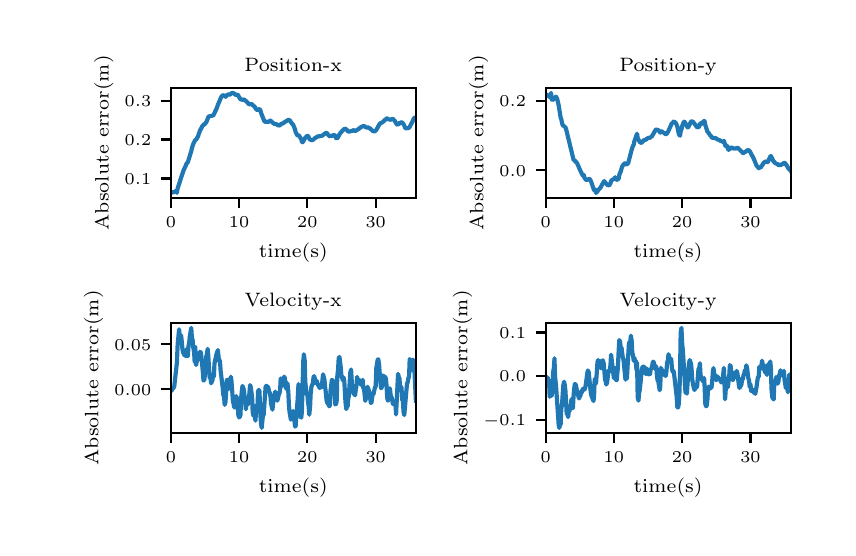 \begingroup%
\makeatletter%
\begin{pgfpicture}%
\pgfpathrectangle{\pgfpointorigin}{\pgfqpoint{4.0in}{2.5in}}%
\pgfusepath{use as bounding box, clip}%
\begin{pgfscope}%
\pgfsetbuttcap%
\pgfsetmiterjoin%
\definecolor{currentfill}{rgb}{1.0,1.0,1.0}%
\pgfsetfillcolor{currentfill}%
\pgfsetlinewidth{0.0pt}%
\definecolor{currentstroke}{rgb}{1.0,1.0,1.0}%
\pgfsetstrokecolor{currentstroke}%
\pgfsetdash{}{0pt}%
\pgfpathmoveto{\pgfqpoint{0.0in}{0.0in}}%
\pgfpathlineto{\pgfqpoint{4.0in}{0.0in}}%
\pgfpathlineto{\pgfqpoint{4.0in}{2.5in}}%
\pgfpathlineto{\pgfqpoint{0.0in}{2.5in}}%
\pgfpathclose%
\pgfusepath{fill}%
\end{pgfscope}%
\begin{pgfscope}%
\pgfsetbuttcap%
\pgfsetmiterjoin%
\definecolor{currentfill}{rgb}{1.0,1.0,1.0}%
\pgfsetfillcolor{currentfill}%
\pgfsetlinewidth{0.0pt}%
\definecolor{currentstroke}{rgb}{0.0,0.0,0.0}%
\pgfsetstrokecolor{currentstroke}%
\pgfsetstrokeopacity{0.0}%
\pgfsetdash{}{0pt}%
\pgfpathmoveto{\pgfqpoint{0.716in}{1.649in}}%
\pgfpathlineto{\pgfqpoint{1.941in}{1.649in}}%
\pgfpathlineto{\pgfqpoint{1.941in}{2.199in}}%
\pgfpathlineto{\pgfqpoint{0.716in}{2.199in}}%
\pgfpathclose%
\pgfusepath{fill}%
\end{pgfscope}%
\begin{pgfscope}%
\pgfsetbuttcap%
\pgfsetroundjoin%
\definecolor{currentfill}{rgb}{0.0,0.0,0.0}%
\pgfsetfillcolor{currentfill}%
\pgfsetlinewidth{0.803pt}%
\definecolor{currentstroke}{rgb}{0.0,0.0,0.0}%
\pgfsetstrokecolor{currentstroke}%
\pgfsetdash{}{0pt}%
\pgfsys@defobject{currentmarker}{\pgfqpoint{0.0in}{-0.049in}}{\pgfqpoint{0.0in}{0.0in}}{%
\pgfpathmoveto{\pgfqpoint{0.0in}{0.0in}}%
\pgfpathlineto{\pgfqpoint{0.0in}{-0.049in}}%
\pgfusepath{stroke,fill}%
}%
\begin{pgfscope}%
\pgfsys@transformshift{0.716in}{1.649in}%
\pgfsys@useobject{currentmarker}{}%
\end{pgfscope}%
\end{pgfscope}%
\begin{pgfscope}%
\pgftext[x=0.716in,y=1.552in,,top]{\rmfamily\fontsize{5.79}{6.948}\selectfont \(\displaystyle 0\)}%
\end{pgfscope}%
\begin{pgfscope}%
\pgfsetbuttcap%
\pgfsetroundjoin%
\definecolor{currentfill}{rgb}{0.0,0.0,0.0}%
\pgfsetfillcolor{currentfill}%
\pgfsetlinewidth{0.803pt}%
\definecolor{currentstroke}{rgb}{0.0,0.0,0.0}%
\pgfsetstrokecolor{currentstroke}%
\pgfsetdash{}{0pt}%
\pgfsys@defobject{currentmarker}{\pgfqpoint{0.0in}{-0.049in}}{\pgfqpoint{0.0in}{0.0in}}{%
\pgfpathmoveto{\pgfqpoint{0.0in}{0.0in}}%
\pgfpathlineto{\pgfqpoint{0.0in}{-0.049in}}%
\pgfusepath{stroke,fill}%
}%
\begin{pgfscope}%
\pgfsys@transformshift{1.057in}{1.649in}%
\pgfsys@useobject{currentmarker}{}%
\end{pgfscope}%
\end{pgfscope}%
\begin{pgfscope}%
\pgftext[x=1.057in,y=1.552in,,top]{\rmfamily\fontsize{5.79}{6.948}\selectfont \(\displaystyle 10\)}%
\end{pgfscope}%
\begin{pgfscope}%
\pgfsetbuttcap%
\pgfsetroundjoin%
\definecolor{currentfill}{rgb}{0.0,0.0,0.0}%
\pgfsetfillcolor{currentfill}%
\pgfsetlinewidth{0.803pt}%
\definecolor{currentstroke}{rgb}{0.0,0.0,0.0}%
\pgfsetstrokecolor{currentstroke}%
\pgfsetdash{}{0pt}%
\pgfsys@defobject{currentmarker}{\pgfqpoint{0.0in}{-0.049in}}{\pgfqpoint{0.0in}{0.0in}}{%
\pgfpathmoveto{\pgfqpoint{0.0in}{0.0in}}%
\pgfpathlineto{\pgfqpoint{0.0in}{-0.049in}}%
\pgfusepath{stroke,fill}%
}%
\begin{pgfscope}%
\pgfsys@transformshift{1.398in}{1.649in}%
\pgfsys@useobject{currentmarker}{}%
\end{pgfscope}%
\end{pgfscope}%
\begin{pgfscope}%
\pgftext[x=1.398in,y=1.552in,,top]{\rmfamily\fontsize{5.79}{6.948}\selectfont \(\displaystyle 20\)}%
\end{pgfscope}%
\begin{pgfscope}%
\pgfsetbuttcap%
\pgfsetroundjoin%
\definecolor{currentfill}{rgb}{0.0,0.0,0.0}%
\pgfsetfillcolor{currentfill}%
\pgfsetlinewidth{0.803pt}%
\definecolor{currentstroke}{rgb}{0.0,0.0,0.0}%
\pgfsetstrokecolor{currentstroke}%
\pgfsetdash{}{0pt}%
\pgfsys@defobject{currentmarker}{\pgfqpoint{0.0in}{-0.049in}}{\pgfqpoint{0.0in}{0.0in}}{%
\pgfpathmoveto{\pgfqpoint{0.0in}{0.0in}}%
\pgfpathlineto{\pgfqpoint{0.0in}{-0.049in}}%
\pgfusepath{stroke,fill}%
}%
\begin{pgfscope}%
\pgfsys@transformshift{1.74in}{1.649in}%
\pgfsys@useobject{currentmarker}{}%
\end{pgfscope}%
\end{pgfscope}%
\begin{pgfscope}%
\pgftext[x=1.74in,y=1.552in,,top]{\rmfamily\fontsize{5.79}{6.948}\selectfont \(\displaystyle 30\)}%
\end{pgfscope}%
\begin{pgfscope}%
\pgftext[x=1.328in,y=1.422in,,top]{\rmfamily\fontsize{6.94}{8.328}\selectfont time(s)}%
\end{pgfscope}%
\begin{pgfscope}%
\pgfsetbuttcap%
\pgfsetroundjoin%
\definecolor{currentfill}{rgb}{0.0,0.0,0.0}%
\pgfsetfillcolor{currentfill}%
\pgfsetlinewidth{0.803pt}%
\definecolor{currentstroke}{rgb}{0.0,0.0,0.0}%
\pgfsetstrokecolor{currentstroke}%
\pgfsetdash{}{0pt}%
\pgfsys@defobject{currentmarker}{\pgfqpoint{-0.049in}{0.0in}}{\pgfqpoint{0.0in}{0.0in}}{%
\pgfpathmoveto{\pgfqpoint{0.0in}{0.0in}}%
\pgfpathlineto{\pgfqpoint{-0.049in}{0.0in}}%
\pgfusepath{stroke,fill}%
}%
\begin{pgfscope}%
\pgfsys@transformshift{0.716in}{1.746in}%
\pgfsys@useobject{currentmarker}{}%
\end{pgfscope}%
\end{pgfscope}%
\begin{pgfscope}%
\pgftext[x=0.485in,y=1.717in,left,base]{\rmfamily\fontsize{5.79}{6.948}\selectfont \(\displaystyle 0.1\)}%
\end{pgfscope}%
\begin{pgfscope}%
\pgfsetbuttcap%
\pgfsetroundjoin%
\definecolor{currentfill}{rgb}{0.0,0.0,0.0}%
\pgfsetfillcolor{currentfill}%
\pgfsetlinewidth{0.803pt}%
\definecolor{currentstroke}{rgb}{0.0,0.0,0.0}%
\pgfsetstrokecolor{currentstroke}%
\pgfsetdash{}{0pt}%
\pgfsys@defobject{currentmarker}{\pgfqpoint{-0.049in}{0.0in}}{\pgfqpoint{0.0in}{0.0in}}{%
\pgfpathmoveto{\pgfqpoint{0.0in}{0.0in}}%
\pgfpathlineto{\pgfqpoint{-0.049in}{0.0in}}%
\pgfusepath{stroke,fill}%
}%
\begin{pgfscope}%
\pgfsys@transformshift{0.716in}{1.941in}%
\pgfsys@useobject{currentmarker}{}%
\end{pgfscope}%
\end{pgfscope}%
\begin{pgfscope}%
\pgftext[x=0.485in,y=1.912in,left,base]{\rmfamily\fontsize{5.79}{6.948}\selectfont \(\displaystyle 0.2\)}%
\end{pgfscope}%
\begin{pgfscope}%
\pgfsetbuttcap%
\pgfsetroundjoin%
\definecolor{currentfill}{rgb}{0.0,0.0,0.0}%
\pgfsetfillcolor{currentfill}%
\pgfsetlinewidth{0.803pt}%
\definecolor{currentstroke}{rgb}{0.0,0.0,0.0}%
\pgfsetstrokecolor{currentstroke}%
\pgfsetdash{}{0pt}%
\pgfsys@defobject{currentmarker}{\pgfqpoint{-0.049in}{0.0in}}{\pgfqpoint{0.0in}{0.0in}}{%
\pgfpathmoveto{\pgfqpoint{0.0in}{0.0in}}%
\pgfpathlineto{\pgfqpoint{-0.049in}{0.0in}}%
\pgfusepath{stroke,fill}%
}%
\begin{pgfscope}%
\pgfsys@transformshift{0.716in}{2.135in}%
\pgfsys@useobject{currentmarker}{}%
\end{pgfscope}%
\end{pgfscope}%
\begin{pgfscope}%
\pgftext[x=0.485in,y=2.106in,left,base]{\rmfamily\fontsize{5.79}{6.948}\selectfont \(\displaystyle 0.3\)}%
\end{pgfscope}%
\begin{pgfscope}%
\pgftext[x=0.429in,y=1.924in,,bottom,rotate=90.0]{\rmfamily\fontsize{6.94}{8.328}\selectfont Absolute error(m)}%
\end{pgfscope}%
\begin{pgfscope}%
\pgfpathrectangle{\pgfqpoint{0.716in}{1.649in}}{\pgfqpoint{1.225in}{0.55in}} %
\pgfusepath{clip}%
\pgfsetrectcap%
\pgfsetroundjoin%
\pgfsetlinewidth{1.506pt}%
\definecolor{currentstroke}{rgb}{0.122,0.467,0.706}%
\pgfsetstrokecolor{currentstroke}%
\pgfsetdash{}{0pt}%
\pgfpathmoveto{\pgfqpoint{0.716in}{1.677in}}%
\pgfpathlineto{\pgfqpoint{0.719in}{1.675in}}%
\pgfpathlineto{\pgfqpoint{0.726in}{1.678in}}%
\pgfpathlineto{\pgfqpoint{0.729in}{1.677in}}%
\pgfpathlineto{\pgfqpoint{0.736in}{1.679in}}%
\pgfpathlineto{\pgfqpoint{0.743in}{1.685in}}%
\pgfpathlineto{\pgfqpoint{0.746in}{1.674in}}%
\pgfpathlineto{\pgfqpoint{0.75in}{1.697in}}%
\pgfpathlineto{\pgfqpoint{0.757in}{1.718in}}%
\pgfpathlineto{\pgfqpoint{0.767in}{1.75in}}%
\pgfpathlineto{\pgfqpoint{0.78in}{1.788in}}%
\pgfpathlineto{\pgfqpoint{0.791in}{1.811in}}%
\pgfpathlineto{\pgfqpoint{0.794in}{1.821in}}%
\pgfpathlineto{\pgfqpoint{0.798in}{1.823in}}%
\pgfpathlineto{\pgfqpoint{0.801in}{1.828in}}%
\pgfpathlineto{\pgfqpoint{0.811in}{1.86in}}%
\pgfpathlineto{\pgfqpoint{0.815in}{1.874in}}%
\pgfpathlineto{\pgfqpoint{0.818in}{1.882in}}%
\pgfpathlineto{\pgfqpoint{0.821in}{1.898in}}%
\pgfpathlineto{\pgfqpoint{0.828in}{1.919in}}%
\pgfpathlineto{\pgfqpoint{0.838in}{1.939in}}%
\pgfpathlineto{\pgfqpoint{0.842in}{1.94in}}%
\pgfpathlineto{\pgfqpoint{0.845in}{1.945in}}%
\pgfpathlineto{\pgfqpoint{0.852in}{1.957in}}%
\pgfpathlineto{\pgfqpoint{0.856in}{1.97in}}%
\pgfpathlineto{\pgfqpoint{0.862in}{1.986in}}%
\pgfpathlineto{\pgfqpoint{0.866in}{1.994in}}%
\pgfpathlineto{\pgfqpoint{0.869in}{1.998in}}%
\pgfpathlineto{\pgfqpoint{0.873in}{2.009in}}%
\pgfpathlineto{\pgfqpoint{0.876in}{2.009in}}%
\pgfpathlineto{\pgfqpoint{0.879in}{2.015in}}%
\pgfpathlineto{\pgfqpoint{0.886in}{2.018in}}%
\pgfpathlineto{\pgfqpoint{0.893in}{2.028in}}%
\pgfpathlineto{\pgfqpoint{0.896in}{2.034in}}%
\pgfpathlineto{\pgfqpoint{0.903in}{2.052in}}%
\pgfpathlineto{\pgfqpoint{0.907in}{2.057in}}%
\pgfpathlineto{\pgfqpoint{0.91in}{2.057in}}%
\pgfpathlineto{\pgfqpoint{0.914in}{2.059in}}%
\pgfpathlineto{\pgfqpoint{0.92in}{2.059in}}%
\pgfpathlineto{\pgfqpoint{0.924in}{2.06in}}%
\pgfpathlineto{\pgfqpoint{0.927in}{2.059in}}%
\pgfpathlineto{\pgfqpoint{0.944in}{2.094in}}%
\pgfpathlineto{\pgfqpoint{0.951in}{2.114in}}%
\pgfpathlineto{\pgfqpoint{0.968in}{2.154in}}%
\pgfpathlineto{\pgfqpoint{0.972in}{2.159in}}%
\pgfpathlineto{\pgfqpoint{0.975in}{2.161in}}%
\pgfpathlineto{\pgfqpoint{0.978in}{2.162in}}%
\pgfpathlineto{\pgfqpoint{0.982in}{2.161in}}%
\pgfpathlineto{\pgfqpoint{0.989in}{2.155in}}%
\pgfpathlineto{\pgfqpoint{0.992in}{2.155in}}%
\pgfpathlineto{\pgfqpoint{0.995in}{2.161in}}%
\pgfpathlineto{\pgfqpoint{1.002in}{2.166in}}%
\pgfpathlineto{\pgfqpoint{1.006in}{2.166in}}%
\pgfpathlineto{\pgfqpoint{1.009in}{2.165in}}%
\pgfpathlineto{\pgfqpoint{1.013in}{2.166in}}%
\pgfpathlineto{\pgfqpoint{1.019in}{2.172in}}%
\pgfpathlineto{\pgfqpoint{1.023in}{2.174in}}%
\pgfpathlineto{\pgfqpoint{1.026in}{2.174in}}%
\pgfpathlineto{\pgfqpoint{1.033in}{2.17in}}%
\pgfpathlineto{\pgfqpoint{1.036in}{2.166in}}%
\pgfpathlineto{\pgfqpoint{1.04in}{2.164in}}%
\pgfpathlineto{\pgfqpoint{1.043in}{2.165in}}%
\pgfpathlineto{\pgfqpoint{1.05in}{2.164in}}%
\pgfpathlineto{\pgfqpoint{1.053in}{2.161in}}%
\pgfpathlineto{\pgfqpoint{1.057in}{2.153in}}%
\pgfpathlineto{\pgfqpoint{1.06in}{2.149in}}%
\pgfpathlineto{\pgfqpoint{1.064in}{2.142in}}%
\pgfpathlineto{\pgfqpoint{1.071in}{2.14in}}%
\pgfpathlineto{\pgfqpoint{1.077in}{2.14in}}%
\pgfpathlineto{\pgfqpoint{1.081in}{2.142in}}%
\pgfpathlineto{\pgfqpoint{1.088in}{2.135in}}%
\pgfpathlineto{\pgfqpoint{1.091in}{2.134in}}%
\pgfpathlineto{\pgfqpoint{1.094in}{2.131in}}%
\pgfpathlineto{\pgfqpoint{1.101in}{2.123in}}%
\pgfpathlineto{\pgfqpoint{1.105in}{2.119in}}%
\pgfpathlineto{\pgfqpoint{1.108in}{2.117in}}%
\pgfpathlineto{\pgfqpoint{1.118in}{2.118in}}%
\pgfpathlineto{\pgfqpoint{1.122in}{2.117in}}%
\pgfpathlineto{\pgfqpoint{1.129in}{2.108in}}%
\pgfpathlineto{\pgfqpoint{1.132in}{2.109in}}%
\pgfpathlineto{\pgfqpoint{1.139in}{2.098in}}%
\pgfpathlineto{\pgfqpoint{1.142in}{2.092in}}%
\pgfpathlineto{\pgfqpoint{1.146in}{2.09in}}%
\pgfpathlineto{\pgfqpoint{1.149in}{2.087in}}%
\pgfpathlineto{\pgfqpoint{1.152in}{2.089in}}%
\pgfpathlineto{\pgfqpoint{1.156in}{2.092in}}%
\pgfpathlineto{\pgfqpoint{1.159in}{2.092in}}%
\pgfpathlineto{\pgfqpoint{1.163in}{2.089in}}%
\pgfpathlineto{\pgfqpoint{1.166in}{2.076in}}%
\pgfpathlineto{\pgfqpoint{1.183in}{2.033in}}%
\pgfpathlineto{\pgfqpoint{1.187in}{2.03in}}%
\pgfpathlineto{\pgfqpoint{1.19in}{2.029in}}%
\pgfpathlineto{\pgfqpoint{1.2in}{2.03in}}%
\pgfpathlineto{\pgfqpoint{1.207in}{2.028in}}%
\pgfpathlineto{\pgfqpoint{1.21in}{2.036in}}%
\pgfpathlineto{\pgfqpoint{1.214in}{2.035in}}%
\pgfpathlineto{\pgfqpoint{1.231in}{2.02in}}%
\pgfpathlineto{\pgfqpoint{1.245in}{2.017in}}%
\pgfpathlineto{\pgfqpoint{1.251in}{2.012in}}%
\pgfpathlineto{\pgfqpoint{1.262in}{2.011in}}%
\pgfpathlineto{\pgfqpoint{1.265in}{2.018in}}%
\pgfpathlineto{\pgfqpoint{1.275in}{2.021in}}%
\pgfpathlineto{\pgfqpoint{1.279in}{2.023in}}%
\pgfpathlineto{\pgfqpoint{1.286in}{2.029in}}%
\pgfpathlineto{\pgfqpoint{1.289in}{2.03in}}%
\pgfpathlineto{\pgfqpoint{1.303in}{2.039in}}%
\pgfpathlineto{\pgfqpoint{1.306in}{2.039in}}%
\pgfpathlineto{\pgfqpoint{1.313in}{2.034in}}%
\pgfpathlineto{\pgfqpoint{1.316in}{2.027in}}%
\pgfpathlineto{\pgfqpoint{1.32in}{2.024in}}%
\pgfpathlineto{\pgfqpoint{1.323in}{2.018in}}%
\pgfpathlineto{\pgfqpoint{1.327in}{2.016in}}%
\pgfpathlineto{\pgfqpoint{1.337in}{1.991in}}%
\pgfpathlineto{\pgfqpoint{1.34in}{1.977in}}%
\pgfpathlineto{\pgfqpoint{1.35in}{1.959in}}%
\pgfpathlineto{\pgfqpoint{1.354in}{1.961in}}%
\pgfpathlineto{\pgfqpoint{1.357in}{1.96in}}%
\pgfpathlineto{\pgfqpoint{1.368in}{1.942in}}%
\pgfpathlineto{\pgfqpoint{1.371in}{1.93in}}%
\pgfpathlineto{\pgfqpoint{1.374in}{1.927in}}%
\pgfpathlineto{\pgfqpoint{1.378in}{1.931in}}%
\pgfpathlineto{\pgfqpoint{1.385in}{1.946in}}%
\pgfpathlineto{\pgfqpoint{1.395in}{1.957in}}%
\pgfpathlineto{\pgfqpoint{1.398in}{1.959in}}%
\pgfpathlineto{\pgfqpoint{1.402in}{1.958in}}%
\pgfpathlineto{\pgfqpoint{1.405in}{1.953in}}%
\pgfpathlineto{\pgfqpoint{1.408in}{1.945in}}%
\pgfpathlineto{\pgfqpoint{1.412in}{1.941in}}%
\pgfpathlineto{\pgfqpoint{1.415in}{1.939in}}%
\pgfpathlineto{\pgfqpoint{1.422in}{1.937in}}%
\pgfpathlineto{\pgfqpoint{1.429in}{1.941in}}%
\pgfpathlineto{\pgfqpoint{1.439in}{1.95in}}%
\pgfpathlineto{\pgfqpoint{1.443in}{1.951in}}%
\pgfpathlineto{\pgfqpoint{1.449in}{1.956in}}%
\pgfpathlineto{\pgfqpoint{1.453in}{1.956in}}%
\pgfpathlineto{\pgfqpoint{1.456in}{1.957in}}%
\pgfpathlineto{\pgfqpoint{1.46in}{1.957in}}%
\pgfpathlineto{\pgfqpoint{1.463in}{1.959in}}%
\pgfpathlineto{\pgfqpoint{1.47in}{1.959in}}%
\pgfpathlineto{\pgfqpoint{1.473in}{1.96in}}%
\pgfpathlineto{\pgfqpoint{1.484in}{1.969in}}%
\pgfpathlineto{\pgfqpoint{1.49in}{1.973in}}%
\pgfpathlineto{\pgfqpoint{1.497in}{1.974in}}%
\pgfpathlineto{\pgfqpoint{1.501in}{1.965in}}%
\pgfpathlineto{\pgfqpoint{1.511in}{1.956in}}%
\pgfpathlineto{\pgfqpoint{1.514in}{1.958in}}%
\pgfpathlineto{\pgfqpoint{1.521in}{1.959in}}%
\pgfpathlineto{\pgfqpoint{1.525in}{1.961in}}%
\pgfpathlineto{\pgfqpoint{1.531in}{1.963in}}%
\pgfpathlineto{\pgfqpoint{1.535in}{1.962in}}%
\pgfpathlineto{\pgfqpoint{1.538in}{1.959in}}%
\pgfpathlineto{\pgfqpoint{1.542in}{1.948in}}%
\pgfpathlineto{\pgfqpoint{1.545in}{1.946in}}%
\pgfpathlineto{\pgfqpoint{1.548in}{1.948in}}%
\pgfpathlineto{\pgfqpoint{1.552in}{1.953in}}%
\pgfpathlineto{\pgfqpoint{1.562in}{1.972in}}%
\pgfpathlineto{\pgfqpoint{1.565in}{1.974in}}%
\pgfpathlineto{\pgfqpoint{1.569in}{1.98in}}%
\pgfpathlineto{\pgfqpoint{1.576in}{1.987in}}%
\pgfpathlineto{\pgfqpoint{1.583in}{1.993in}}%
\pgfpathlineto{\pgfqpoint{1.586in}{1.995in}}%
\pgfpathlineto{\pgfqpoint{1.589in}{1.994in}}%
\pgfpathlineto{\pgfqpoint{1.596in}{1.989in}}%
\pgfpathlineto{\pgfqpoint{1.6in}{1.983in}}%
\pgfpathlineto{\pgfqpoint{1.603in}{1.981in}}%
\pgfpathlineto{\pgfqpoint{1.61in}{1.98in}}%
\pgfpathlineto{\pgfqpoint{1.613in}{1.982in}}%
\pgfpathlineto{\pgfqpoint{1.623in}{1.984in}}%
\pgfpathlineto{\pgfqpoint{1.627in}{1.987in}}%
\pgfpathlineto{\pgfqpoint{1.63in}{1.987in}}%
\pgfpathlineto{\pgfqpoint{1.637in}{1.983in}}%
\pgfpathlineto{\pgfqpoint{1.654in}{1.993in}}%
\pgfpathlineto{\pgfqpoint{1.664in}{2.001in}}%
\pgfpathlineto{\pgfqpoint{1.671in}{2.005in}}%
\pgfpathlineto{\pgfqpoint{1.675in}{2.007in}}%
\pgfpathlineto{\pgfqpoint{1.685in}{2.007in}}%
\pgfpathlineto{\pgfqpoint{1.692in}{2.001in}}%
\pgfpathlineto{\pgfqpoint{1.705in}{2.001in}}%
\pgfpathlineto{\pgfqpoint{1.709in}{1.996in}}%
\pgfpathlineto{\pgfqpoint{1.712in}{1.996in}}%
\pgfpathlineto{\pgfqpoint{1.726in}{1.983in}}%
\pgfpathlineto{\pgfqpoint{1.729in}{1.982in}}%
\pgfpathlineto{\pgfqpoint{1.733in}{1.981in}}%
\pgfpathlineto{\pgfqpoint{1.736in}{1.982in}}%
\pgfpathlineto{\pgfqpoint{1.74in}{1.985in}}%
\pgfpathlineto{\pgfqpoint{1.746in}{1.994in}}%
\pgfpathlineto{\pgfqpoint{1.757in}{2.014in}}%
\pgfpathlineto{\pgfqpoint{1.763in}{2.022in}}%
\pgfpathlineto{\pgfqpoint{1.774in}{2.027in}}%
\pgfpathlineto{\pgfqpoint{1.781in}{2.033in}}%
\pgfpathlineto{\pgfqpoint{1.787in}{2.04in}}%
\pgfpathlineto{\pgfqpoint{1.791in}{2.042in}}%
\pgfpathlineto{\pgfqpoint{1.794in}{2.046in}}%
\pgfpathlineto{\pgfqpoint{1.798in}{2.046in}}%
\pgfpathlineto{\pgfqpoint{1.804in}{2.042in}}%
\pgfpathlineto{\pgfqpoint{1.808in}{2.041in}}%
\pgfpathlineto{\pgfqpoint{1.811in}{2.041in}}%
\pgfpathlineto{\pgfqpoint{1.818in}{2.039in}}%
\pgfpathlineto{\pgfqpoint{1.821in}{2.044in}}%
\pgfpathlineto{\pgfqpoint{1.825in}{2.044in}}%
\pgfpathlineto{\pgfqpoint{1.828in}{2.042in}}%
\pgfpathlineto{\pgfqpoint{1.832in}{2.038in}}%
\pgfpathlineto{\pgfqpoint{1.835in}{2.035in}}%
\pgfpathlineto{\pgfqpoint{1.839in}{2.027in}}%
\pgfpathlineto{\pgfqpoint{1.842in}{2.023in}}%
\pgfpathlineto{\pgfqpoint{1.845in}{2.017in}}%
\pgfpathlineto{\pgfqpoint{1.849in}{2.015in}}%
\pgfpathlineto{\pgfqpoint{1.852in}{2.017in}}%
\pgfpathlineto{\pgfqpoint{1.856in}{2.016in}}%
\pgfpathlineto{\pgfqpoint{1.859in}{2.024in}}%
\pgfpathlineto{\pgfqpoint{1.862in}{2.022in}}%
\pgfpathlineto{\pgfqpoint{1.869in}{2.028in}}%
\pgfpathlineto{\pgfqpoint{1.876in}{2.022in}}%
\pgfpathlineto{\pgfqpoint{1.883in}{2.011in}}%
\pgfpathlineto{\pgfqpoint{1.886in}{2.002in}}%
\pgfpathlineto{\pgfqpoint{1.89in}{1.997in}}%
\pgfpathlineto{\pgfqpoint{1.893in}{1.996in}}%
\pgfpathlineto{\pgfqpoint{1.897in}{1.998in}}%
\pgfpathlineto{\pgfqpoint{1.9in}{1.997in}}%
\pgfpathlineto{\pgfqpoint{1.907in}{2.0in}}%
\pgfpathlineto{\pgfqpoint{1.91in}{2.004in}}%
\pgfpathlineto{\pgfqpoint{1.924in}{2.031in}}%
\pgfpathlineto{\pgfqpoint{1.931in}{2.047in}}%
\pgfpathlineto{\pgfqpoint{1.938in}{2.052in}}%
\pgfpathlineto{\pgfqpoint{1.941in}{2.05in}}%
\pgfpathlineto{\pgfqpoint{1.941in}{2.05in}}%
\pgfusepath{stroke}%
\end{pgfscope}%
\begin{pgfscope}%
\pgfsetrectcap%
\pgfsetmiterjoin%
\pgfsetlinewidth{0.803pt}%
\definecolor{currentstroke}{rgb}{0.0,0.0,0.0}%
\pgfsetstrokecolor{currentstroke}%
\pgfsetdash{}{0pt}%
\pgfpathmoveto{\pgfqpoint{0.716in}{1.649in}}%
\pgfpathlineto{\pgfqpoint{0.716in}{2.199in}}%
\pgfusepath{stroke}%
\end{pgfscope}%
\begin{pgfscope}%
\pgfsetrectcap%
\pgfsetmiterjoin%
\pgfsetlinewidth{0.803pt}%
\definecolor{currentstroke}{rgb}{0.0,0.0,0.0}%
\pgfsetstrokecolor{currentstroke}%
\pgfsetdash{}{0pt}%
\pgfpathmoveto{\pgfqpoint{1.941in}{1.649in}}%
\pgfpathlineto{\pgfqpoint{1.941in}{2.199in}}%
\pgfusepath{stroke}%
\end{pgfscope}%
\begin{pgfscope}%
\pgfsetrectcap%
\pgfsetmiterjoin%
\pgfsetlinewidth{0.803pt}%
\definecolor{currentstroke}{rgb}{0.0,0.0,0.0}%
\pgfsetstrokecolor{currentstroke}%
\pgfsetdash{}{0pt}%
\pgfpathmoveto{\pgfqpoint{0.716in}{1.649in}}%
\pgfpathlineto{\pgfqpoint{1.941in}{1.649in}}%
\pgfusepath{stroke}%
\end{pgfscope}%
\begin{pgfscope}%
\pgfsetrectcap%
\pgfsetmiterjoin%
\pgfsetlinewidth{0.803pt}%
\definecolor{currentstroke}{rgb}{0.0,0.0,0.0}%
\pgfsetstrokecolor{currentstroke}%
\pgfsetdash{}{0pt}%
\pgfpathmoveto{\pgfqpoint{0.716in}{2.199in}}%
\pgfpathlineto{\pgfqpoint{1.941in}{2.199in}}%
\pgfusepath{stroke}%
\end{pgfscope}%
\begin{pgfscope}%
\pgftext[x=1.328in,y=2.282in,,base]{\rmfamily\fontsize{6.94}{8.328}\selectfont Position-x}%
\end{pgfscope}%
\begin{pgfscope}%
\pgfsetbuttcap%
\pgfsetmiterjoin%
\definecolor{currentfill}{rgb}{1.0,1.0,1.0}%
\pgfsetfillcolor{currentfill}%
\pgfsetlinewidth{0.0pt}%
\definecolor{currentstroke}{rgb}{0.0,0.0,0.0}%
\pgfsetstrokecolor{currentstroke}%
\pgfsetstrokeopacity{0.0}%
\pgfsetdash{}{0pt}%
\pgfpathmoveto{\pgfqpoint{2.59in}{1.649in}}%
\pgfpathlineto{\pgfqpoint{3.815in}{1.649in}}%
\pgfpathlineto{\pgfqpoint{3.815in}{2.199in}}%
\pgfpathlineto{\pgfqpoint{2.59in}{2.199in}}%
\pgfpathclose%
\pgfusepath{fill}%
\end{pgfscope}%
\begin{pgfscope}%
\pgfsetbuttcap%
\pgfsetroundjoin%
\definecolor{currentfill}{rgb}{0.0,0.0,0.0}%
\pgfsetfillcolor{currentfill}%
\pgfsetlinewidth{0.803pt}%
\definecolor{currentstroke}{rgb}{0.0,0.0,0.0}%
\pgfsetstrokecolor{currentstroke}%
\pgfsetdash{}{0pt}%
\pgfsys@defobject{currentmarker}{\pgfqpoint{0.0in}{-0.049in}}{\pgfqpoint{0.0in}{0.0in}}{%
\pgfpathmoveto{\pgfqpoint{0.0in}{0.0in}}%
\pgfpathlineto{\pgfqpoint{0.0in}{-0.049in}}%
\pgfusepath{stroke,fill}%
}%
\begin{pgfscope}%
\pgfsys@transformshift{2.59in}{1.649in}%
\pgfsys@useobject{currentmarker}{}%
\end{pgfscope}%
\end{pgfscope}%
\begin{pgfscope}%
\pgftext[x=2.59in,y=1.552in,,top]{\rmfamily\fontsize{5.79}{6.948}\selectfont \(\displaystyle 0\)}%
\end{pgfscope}%
\begin{pgfscope}%
\pgfsetbuttcap%
\pgfsetroundjoin%
\definecolor{currentfill}{rgb}{0.0,0.0,0.0}%
\pgfsetfillcolor{currentfill}%
\pgfsetlinewidth{0.803pt}%
\definecolor{currentstroke}{rgb}{0.0,0.0,0.0}%
\pgfsetstrokecolor{currentstroke}%
\pgfsetdash{}{0pt}%
\pgfsys@defobject{currentmarker}{\pgfqpoint{0.0in}{-0.049in}}{\pgfqpoint{0.0in}{0.0in}}{%
\pgfpathmoveto{\pgfqpoint{0.0in}{0.0in}}%
\pgfpathlineto{\pgfqpoint{0.0in}{-0.049in}}%
\pgfusepath{stroke,fill}%
}%
\begin{pgfscope}%
\pgfsys@transformshift{2.931in}{1.649in}%
\pgfsys@useobject{currentmarker}{}%
\end{pgfscope}%
\end{pgfscope}%
\begin{pgfscope}%
\pgftext[x=2.931in,y=1.552in,,top]{\rmfamily\fontsize{5.79}{6.948}\selectfont \(\displaystyle 10\)}%
\end{pgfscope}%
\begin{pgfscope}%
\pgfsetbuttcap%
\pgfsetroundjoin%
\definecolor{currentfill}{rgb}{0.0,0.0,0.0}%
\pgfsetfillcolor{currentfill}%
\pgfsetlinewidth{0.803pt}%
\definecolor{currentstroke}{rgb}{0.0,0.0,0.0}%
\pgfsetstrokecolor{currentstroke}%
\pgfsetdash{}{0pt}%
\pgfsys@defobject{currentmarker}{\pgfqpoint{0.0in}{-0.049in}}{\pgfqpoint{0.0in}{0.0in}}{%
\pgfpathmoveto{\pgfqpoint{0.0in}{0.0in}}%
\pgfpathlineto{\pgfqpoint{0.0in}{-0.049in}}%
\pgfusepath{stroke,fill}%
}%
\begin{pgfscope}%
\pgfsys@transformshift{3.272in}{1.649in}%
\pgfsys@useobject{currentmarker}{}%
\end{pgfscope}%
\end{pgfscope}%
\begin{pgfscope}%
\pgftext[x=3.272in,y=1.552in,,top]{\rmfamily\fontsize{5.79}{6.948}\selectfont \(\displaystyle 20\)}%
\end{pgfscope}%
\begin{pgfscope}%
\pgfsetbuttcap%
\pgfsetroundjoin%
\definecolor{currentfill}{rgb}{0.0,0.0,0.0}%
\pgfsetfillcolor{currentfill}%
\pgfsetlinewidth{0.803pt}%
\definecolor{currentstroke}{rgb}{0.0,0.0,0.0}%
\pgfsetstrokecolor{currentstroke}%
\pgfsetdash{}{0pt}%
\pgfsys@defobject{currentmarker}{\pgfqpoint{0.0in}{-0.049in}}{\pgfqpoint{0.0in}{0.0in}}{%
\pgfpathmoveto{\pgfqpoint{0.0in}{0.0in}}%
\pgfpathlineto{\pgfqpoint{0.0in}{-0.049in}}%
\pgfusepath{stroke,fill}%
}%
\begin{pgfscope}%
\pgfsys@transformshift{3.614in}{1.649in}%
\pgfsys@useobject{currentmarker}{}%
\end{pgfscope}%
\end{pgfscope}%
\begin{pgfscope}%
\pgftext[x=3.614in,y=1.552in,,top]{\rmfamily\fontsize{5.79}{6.948}\selectfont \(\displaystyle 30\)}%
\end{pgfscope}%
\begin{pgfscope}%
\pgftext[x=3.202in,y=1.422in,,top]{\rmfamily\fontsize{6.94}{8.328}\selectfont time(s)}%
\end{pgfscope}%
\begin{pgfscope}%
\pgfsetbuttcap%
\pgfsetroundjoin%
\definecolor{currentfill}{rgb}{0.0,0.0,0.0}%
\pgfsetfillcolor{currentfill}%
\pgfsetlinewidth{0.803pt}%
\definecolor{currentstroke}{rgb}{0.0,0.0,0.0}%
\pgfsetstrokecolor{currentstroke}%
\pgfsetdash{}{0pt}%
\pgfsys@defobject{currentmarker}{\pgfqpoint{-0.049in}{0.0in}}{\pgfqpoint{0.0in}{0.0in}}{%
\pgfpathmoveto{\pgfqpoint{0.0in}{0.0in}}%
\pgfpathlineto{\pgfqpoint{-0.049in}{0.0in}}%
\pgfusepath{stroke,fill}%
}%
\begin{pgfscope}%
\pgfsys@transformshift{2.59in}{1.787in}%
\pgfsys@useobject{currentmarker}{}%
\end{pgfscope}%
\end{pgfscope}%
\begin{pgfscope}%
\pgftext[x=2.359in,y=1.758in,left,base]{\rmfamily\fontsize{5.79}{6.948}\selectfont \(\displaystyle 0.0\)}%
\end{pgfscope}%
\begin{pgfscope}%
\pgfsetbuttcap%
\pgfsetroundjoin%
\definecolor{currentfill}{rgb}{0.0,0.0,0.0}%
\pgfsetfillcolor{currentfill}%
\pgfsetlinewidth{0.803pt}%
\definecolor{currentstroke}{rgb}{0.0,0.0,0.0}%
\pgfsetstrokecolor{currentstroke}%
\pgfsetdash{}{0pt}%
\pgfsys@defobject{currentmarker}{\pgfqpoint{-0.049in}{0.0in}}{\pgfqpoint{0.0in}{0.0in}}{%
\pgfpathmoveto{\pgfqpoint{0.0in}{0.0in}}%
\pgfpathlineto{\pgfqpoint{-0.049in}{0.0in}}%
\pgfusepath{stroke,fill}%
}%
\begin{pgfscope}%
\pgfsys@transformshift{2.59in}{2.133in}%
\pgfsys@useobject{currentmarker}{}%
\end{pgfscope}%
\end{pgfscope}%
\begin{pgfscope}%
\pgftext[x=2.359in,y=2.104in,left,base]{\rmfamily\fontsize{5.79}{6.948}\selectfont \(\displaystyle 0.2\)}%
\end{pgfscope}%
\begin{pgfscope}%
\pgftext[x=2.303in,y=1.924in,,bottom,rotate=90.0]{\rmfamily\fontsize{6.94}{8.328}\selectfont Absolute error(m)}%
\end{pgfscope}%
\begin{pgfscope}%
\pgfpathrectangle{\pgfqpoint{2.59in}{1.649in}}{\pgfqpoint{1.225in}{0.55in}} %
\pgfusepath{clip}%
\pgfsetrectcap%
\pgfsetroundjoin%
\pgfsetlinewidth{1.506pt}%
\definecolor{currentstroke}{rgb}{0.122,0.467,0.706}%
\pgfsetstrokecolor{currentstroke}%
\pgfsetdash{}{0pt}%
\pgfpathmoveto{\pgfqpoint{2.59in}{2.164in}}%
\pgfpathlineto{\pgfqpoint{2.593in}{2.165in}}%
\pgfpathlineto{\pgfqpoint{2.596in}{2.164in}}%
\pgfpathlineto{\pgfqpoint{2.6in}{2.164in}}%
\pgfpathlineto{\pgfqpoint{2.603in}{2.158in}}%
\pgfpathlineto{\pgfqpoint{2.607in}{2.157in}}%
\pgfpathlineto{\pgfqpoint{2.614in}{2.151in}}%
\pgfpathlineto{\pgfqpoint{2.617in}{2.174in}}%
\pgfpathlineto{\pgfqpoint{2.62in}{2.142in}}%
\pgfpathlineto{\pgfqpoint{2.624in}{2.138in}}%
\pgfpathlineto{\pgfqpoint{2.627in}{2.14in}}%
\pgfpathlineto{\pgfqpoint{2.631in}{2.146in}}%
\pgfpathlineto{\pgfqpoint{2.641in}{2.155in}}%
\pgfpathlineto{\pgfqpoint{2.644in}{2.151in}}%
\pgfpathlineto{\pgfqpoint{2.648in}{2.142in}}%
\pgfpathlineto{\pgfqpoint{2.655in}{2.112in}}%
\pgfpathlineto{\pgfqpoint{2.665in}{2.049in}}%
\pgfpathlineto{\pgfqpoint{2.668in}{2.043in}}%
\pgfpathlineto{\pgfqpoint{2.672in}{2.022in}}%
\pgfpathlineto{\pgfqpoint{2.675in}{2.013in}}%
\pgfpathlineto{\pgfqpoint{2.682in}{2.007in}}%
\pgfpathlineto{\pgfqpoint{2.685in}{2.005in}}%
\pgfpathlineto{\pgfqpoint{2.689in}{2.001in}}%
\pgfpathlineto{\pgfqpoint{2.692in}{1.993in}}%
\pgfpathlineto{\pgfqpoint{2.73in}{1.837in}}%
\pgfpathlineto{\pgfqpoint{2.733in}{1.837in}}%
\pgfpathlineto{\pgfqpoint{2.74in}{1.831in}}%
\pgfpathlineto{\pgfqpoint{2.743in}{1.826in}}%
\pgfpathlineto{\pgfqpoint{2.747in}{1.824in}}%
\pgfpathlineto{\pgfqpoint{2.75in}{1.815in}}%
\pgfpathlineto{\pgfqpoint{2.753in}{1.809in}}%
\pgfpathlineto{\pgfqpoint{2.764in}{1.783in}}%
\pgfpathlineto{\pgfqpoint{2.767in}{1.778in}}%
\pgfpathlineto{\pgfqpoint{2.771in}{1.769in}}%
\pgfpathlineto{\pgfqpoint{2.777in}{1.759in}}%
\pgfpathlineto{\pgfqpoint{2.781in}{1.763in}}%
\pgfpathlineto{\pgfqpoint{2.784in}{1.749in}}%
\pgfpathlineto{\pgfqpoint{2.791in}{1.74in}}%
\pgfpathlineto{\pgfqpoint{2.794in}{1.738in}}%
\pgfpathlineto{\pgfqpoint{2.808in}{1.744in}}%
\pgfpathlineto{\pgfqpoint{2.812in}{1.741in}}%
\pgfpathlineto{\pgfqpoint{2.818in}{1.728in}}%
\pgfpathlineto{\pgfqpoint{2.832in}{1.687in}}%
\pgfpathlineto{\pgfqpoint{2.835in}{1.692in}}%
\pgfpathlineto{\pgfqpoint{2.839in}{1.686in}}%
\pgfpathlineto{\pgfqpoint{2.842in}{1.674in}}%
\pgfpathlineto{\pgfqpoint{2.849in}{1.682in}}%
\pgfpathlineto{\pgfqpoint{2.856in}{1.692in}}%
\pgfpathlineto{\pgfqpoint{2.859in}{1.694in}}%
\pgfpathlineto{\pgfqpoint{2.866in}{1.703in}}%
\pgfpathlineto{\pgfqpoint{2.873in}{1.717in}}%
\pgfpathlineto{\pgfqpoint{2.883in}{1.733in}}%
\pgfpathlineto{\pgfqpoint{2.887in}{1.727in}}%
\pgfpathlineto{\pgfqpoint{2.893in}{1.72in}}%
\pgfpathlineto{\pgfqpoint{2.897in}{1.715in}}%
\pgfpathlineto{\pgfqpoint{2.9in}{1.713in}}%
\pgfpathlineto{\pgfqpoint{2.907in}{1.712in}}%
\pgfpathlineto{\pgfqpoint{2.911in}{1.716in}}%
\pgfpathlineto{\pgfqpoint{2.914in}{1.722in}}%
\pgfpathlineto{\pgfqpoint{2.917in}{1.734in}}%
\pgfpathlineto{\pgfqpoint{2.921in}{1.738in}}%
\pgfpathlineto{\pgfqpoint{2.928in}{1.742in}}%
\pgfpathlineto{\pgfqpoint{2.931in}{1.741in}}%
\pgfpathlineto{\pgfqpoint{2.938in}{1.752in}}%
\pgfpathlineto{\pgfqpoint{2.941in}{1.743in}}%
\pgfpathlineto{\pgfqpoint{2.945in}{1.74in}}%
\pgfpathlineto{\pgfqpoint{2.948in}{1.74in}}%
\pgfpathlineto{\pgfqpoint{2.955in}{1.745in}}%
\pgfpathlineto{\pgfqpoint{2.958in}{1.763in}}%
\pgfpathlineto{\pgfqpoint{2.962in}{1.775in}}%
\pgfpathlineto{\pgfqpoint{2.965in}{1.779in}}%
\pgfpathlineto{\pgfqpoint{2.972in}{1.805in}}%
\pgfpathlineto{\pgfqpoint{2.979in}{1.816in}}%
\pgfpathlineto{\pgfqpoint{2.986in}{1.822in}}%
\pgfpathlineto{\pgfqpoint{2.989in}{1.817in}}%
\pgfpathlineto{\pgfqpoint{2.992in}{1.816in}}%
\pgfpathlineto{\pgfqpoint{2.999in}{1.819in}}%
\pgfpathlineto{\pgfqpoint{3.003in}{1.824in}}%
\pgfpathlineto{\pgfqpoint{3.02in}{1.89in}}%
\pgfpathlineto{\pgfqpoint{3.027in}{1.91in}}%
\pgfpathlineto{\pgfqpoint{3.03in}{1.914in}}%
\pgfpathlineto{\pgfqpoint{3.033in}{1.93in}}%
\pgfpathlineto{\pgfqpoint{3.047in}{1.97in}}%
\pgfpathlineto{\pgfqpoint{3.05in}{1.947in}}%
\pgfpathlineto{\pgfqpoint{3.061in}{1.928in}}%
\pgfpathlineto{\pgfqpoint{3.064in}{1.925in}}%
\pgfpathlineto{\pgfqpoint{3.068in}{1.925in}}%
\pgfpathlineto{\pgfqpoint{3.071in}{1.926in}}%
\pgfpathlineto{\pgfqpoint{3.081in}{1.938in}}%
\pgfpathlineto{\pgfqpoint{3.085in}{1.938in}}%
\pgfpathlineto{\pgfqpoint{3.088in}{1.939in}}%
\pgfpathlineto{\pgfqpoint{3.091in}{1.939in}}%
\pgfpathlineto{\pgfqpoint{3.095in}{1.945in}}%
\pgfpathlineto{\pgfqpoint{3.098in}{1.945in}}%
\pgfpathlineto{\pgfqpoint{3.102in}{1.949in}}%
\pgfpathlineto{\pgfqpoint{3.112in}{1.95in}}%
\pgfpathlineto{\pgfqpoint{3.115in}{1.952in}}%
\pgfpathlineto{\pgfqpoint{3.119in}{1.956in}}%
\pgfpathlineto{\pgfqpoint{3.122in}{1.958in}}%
\pgfpathlineto{\pgfqpoint{3.139in}{1.988in}}%
\pgfpathlineto{\pgfqpoint{3.143in}{1.992in}}%
\pgfpathlineto{\pgfqpoint{3.149in}{1.988in}}%
\pgfpathlineto{\pgfqpoint{3.153in}{1.989in}}%
\pgfpathlineto{\pgfqpoint{3.16in}{1.979in}}%
\pgfpathlineto{\pgfqpoint{3.163in}{1.975in}}%
\pgfpathlineto{\pgfqpoint{3.166in}{1.981in}}%
\pgfpathlineto{\pgfqpoint{3.17in}{1.982in}}%
\pgfpathlineto{\pgfqpoint{3.177in}{1.976in}}%
\pgfpathlineto{\pgfqpoint{3.184in}{1.973in}}%
\pgfpathlineto{\pgfqpoint{3.187in}{1.969in}}%
\pgfpathlineto{\pgfqpoint{3.19in}{1.968in}}%
\pgfpathlineto{\pgfqpoint{3.194in}{1.968in}}%
\pgfpathlineto{\pgfqpoint{3.201in}{1.978in}}%
\pgfpathlineto{\pgfqpoint{3.214in}{2.007in}}%
\pgfpathlineto{\pgfqpoint{3.221in}{2.023in}}%
\pgfpathlineto{\pgfqpoint{3.225in}{2.022in}}%
\pgfpathlineto{\pgfqpoint{3.228in}{2.029in}}%
\pgfpathlineto{\pgfqpoint{3.231in}{2.031in}}%
\pgfpathlineto{\pgfqpoint{3.238in}{2.026in}}%
\pgfpathlineto{\pgfqpoint{3.242in}{2.021in}}%
\pgfpathlineto{\pgfqpoint{3.248in}{2.006in}}%
\pgfpathlineto{\pgfqpoint{3.255in}{1.971in}}%
\pgfpathlineto{\pgfqpoint{3.259in}{1.962in}}%
\pgfpathlineto{\pgfqpoint{3.262in}{1.96in}}%
\pgfpathlineto{\pgfqpoint{3.265in}{1.982in}}%
\pgfpathlineto{\pgfqpoint{3.269in}{1.992in}}%
\pgfpathlineto{\pgfqpoint{3.272in}{2.006in}}%
\pgfpathlineto{\pgfqpoint{3.279in}{2.025in}}%
\pgfpathlineto{\pgfqpoint{3.283in}{2.03in}}%
\pgfpathlineto{\pgfqpoint{3.286in}{2.027in}}%
\pgfpathlineto{\pgfqpoint{3.3in}{2.001in}}%
\pgfpathlineto{\pgfqpoint{3.303in}{2.003in}}%
\pgfpathlineto{\pgfqpoint{3.306in}{2.008in}}%
\pgfpathlineto{\pgfqpoint{3.313in}{2.023in}}%
\pgfpathlineto{\pgfqpoint{3.317in}{2.03in}}%
\pgfpathlineto{\pgfqpoint{3.32in}{2.032in}}%
\pgfpathlineto{\pgfqpoint{3.327in}{2.029in}}%
\pgfpathlineto{\pgfqpoint{3.347in}{2.002in}}%
\pgfpathlineto{\pgfqpoint{3.354in}{2.003in}}%
\pgfpathlineto{\pgfqpoint{3.358in}{2.006in}}%
\pgfpathlineto{\pgfqpoint{3.361in}{2.021in}}%
\pgfpathlineto{\pgfqpoint{3.364in}{2.021in}}%
\pgfpathlineto{\pgfqpoint{3.368in}{2.023in}}%
\pgfpathlineto{\pgfqpoint{3.371in}{2.019in}}%
\pgfpathlineto{\pgfqpoint{3.375in}{2.028in}}%
\pgfpathlineto{\pgfqpoint{3.378in}{2.026in}}%
\pgfpathlineto{\pgfqpoint{3.382in}{2.034in}}%
\pgfpathlineto{\pgfqpoint{3.385in}{2.031in}}%
\pgfpathlineto{\pgfqpoint{3.388in}{2.014in}}%
\pgfpathlineto{\pgfqpoint{3.399in}{1.979in}}%
\pgfpathlineto{\pgfqpoint{3.402in}{1.977in}}%
\pgfpathlineto{\pgfqpoint{3.409in}{1.968in}}%
\pgfpathlineto{\pgfqpoint{3.412in}{1.96in}}%
\pgfpathlineto{\pgfqpoint{3.416in}{1.961in}}%
\pgfpathlineto{\pgfqpoint{3.419in}{1.953in}}%
\pgfpathlineto{\pgfqpoint{3.422in}{1.95in}}%
\pgfpathlineto{\pgfqpoint{3.433in}{1.948in}}%
\pgfpathlineto{\pgfqpoint{3.44in}{1.948in}}%
\pgfpathlineto{\pgfqpoint{3.443in}{1.945in}}%
\pgfpathlineto{\pgfqpoint{3.45in}{1.941in}}%
\pgfpathlineto{\pgfqpoint{3.453in}{1.939in}}%
\pgfpathlineto{\pgfqpoint{3.457in}{1.941in}}%
\pgfpathlineto{\pgfqpoint{3.46in}{1.936in}}%
\pgfpathlineto{\pgfqpoint{3.463in}{1.935in}}%
\pgfpathlineto{\pgfqpoint{3.467in}{1.932in}}%
\pgfpathlineto{\pgfqpoint{3.47in}{1.934in}}%
\pgfpathlineto{\pgfqpoint{3.474in}{1.929in}}%
\pgfpathlineto{\pgfqpoint{3.477in}{1.929in}}%
\pgfpathlineto{\pgfqpoint{3.481in}{1.934in}}%
\pgfpathlineto{\pgfqpoint{3.484in}{1.925in}}%
\pgfpathlineto{\pgfqpoint{3.487in}{1.912in}}%
\pgfpathlineto{\pgfqpoint{3.491in}{1.908in}}%
\pgfpathlineto{\pgfqpoint{3.494in}{1.911in}}%
\pgfpathlineto{\pgfqpoint{3.498in}{1.907in}}%
\pgfpathlineto{\pgfqpoint{3.501in}{1.894in}}%
\pgfpathlineto{\pgfqpoint{3.504in}{1.89in}}%
\pgfpathlineto{\pgfqpoint{3.508in}{1.889in}}%
\pgfpathlineto{\pgfqpoint{3.511in}{1.898in}}%
\pgfpathlineto{\pgfqpoint{3.515in}{1.901in}}%
\pgfpathlineto{\pgfqpoint{3.518in}{1.9in}}%
\pgfpathlineto{\pgfqpoint{3.521in}{1.902in}}%
\pgfpathlineto{\pgfqpoint{3.525in}{1.898in}}%
\pgfpathlineto{\pgfqpoint{3.532in}{1.895in}}%
\pgfpathlineto{\pgfqpoint{3.535in}{1.897in}}%
\pgfpathlineto{\pgfqpoint{3.542in}{1.895in}}%
\pgfpathlineto{\pgfqpoint{3.549in}{1.901in}}%
\pgfpathlineto{\pgfqpoint{3.573in}{1.877in}}%
\pgfpathlineto{\pgfqpoint{3.576in}{1.872in}}%
\pgfpathlineto{\pgfqpoint{3.579in}{1.873in}}%
\pgfpathlineto{\pgfqpoint{3.583in}{1.878in}}%
\pgfpathlineto{\pgfqpoint{3.586in}{1.877in}}%
\pgfpathlineto{\pgfqpoint{3.6in}{1.888in}}%
\pgfpathlineto{\pgfqpoint{3.603in}{1.887in}}%
\pgfpathlineto{\pgfqpoint{3.607in}{1.887in}}%
\pgfpathlineto{\pgfqpoint{3.614in}{1.876in}}%
\pgfpathlineto{\pgfqpoint{3.62in}{1.864in}}%
\pgfpathlineto{\pgfqpoint{3.627in}{1.852in}}%
\pgfpathlineto{\pgfqpoint{3.634in}{1.836in}}%
\pgfpathlineto{\pgfqpoint{3.644in}{1.811in}}%
\pgfpathlineto{\pgfqpoint{3.651in}{1.803in}}%
\pgfpathlineto{\pgfqpoint{3.655in}{1.797in}}%
\pgfpathlineto{\pgfqpoint{3.658in}{1.801in}}%
\pgfpathlineto{\pgfqpoint{3.665in}{1.801in}}%
\pgfpathlineto{\pgfqpoint{3.668in}{1.805in}}%
\pgfpathlineto{\pgfqpoint{3.672in}{1.812in}}%
\pgfpathlineto{\pgfqpoint{3.675in}{1.815in}}%
\pgfpathlineto{\pgfqpoint{3.678in}{1.822in}}%
\pgfpathlineto{\pgfqpoint{3.685in}{1.828in}}%
\pgfpathlineto{\pgfqpoint{3.692in}{1.832in}}%
\pgfpathlineto{\pgfqpoint{3.696in}{1.827in}}%
\pgfpathlineto{\pgfqpoint{3.699in}{1.828in}}%
\pgfpathlineto{\pgfqpoint{3.702in}{1.83in}}%
\pgfpathlineto{\pgfqpoint{3.706in}{1.841in}}%
\pgfpathlineto{\pgfqpoint{3.709in}{1.846in}}%
\pgfpathlineto{\pgfqpoint{3.713in}{1.856in}}%
\pgfpathlineto{\pgfqpoint{3.716in}{1.858in}}%
\pgfpathlineto{\pgfqpoint{3.723in}{1.845in}}%
\pgfpathlineto{\pgfqpoint{3.726in}{1.838in}}%
\pgfpathlineto{\pgfqpoint{3.73in}{1.829in}}%
\pgfpathlineto{\pgfqpoint{3.733in}{1.83in}}%
\pgfpathlineto{\pgfqpoint{3.736in}{1.822in}}%
\pgfpathlineto{\pgfqpoint{3.74in}{1.822in}}%
\pgfpathlineto{\pgfqpoint{3.743in}{1.819in}}%
\pgfpathlineto{\pgfqpoint{3.747in}{1.82in}}%
\pgfpathlineto{\pgfqpoint{3.754in}{1.812in}}%
\pgfpathlineto{\pgfqpoint{3.757in}{1.813in}}%
\pgfpathlineto{\pgfqpoint{3.76in}{1.812in}}%
\pgfpathlineto{\pgfqpoint{3.764in}{1.815in}}%
\pgfpathlineto{\pgfqpoint{3.771in}{1.815in}}%
\pgfpathlineto{\pgfqpoint{3.774in}{1.82in}}%
\pgfpathlineto{\pgfqpoint{3.777in}{1.82in}}%
\pgfpathlineto{\pgfqpoint{3.781in}{1.824in}}%
\pgfpathlineto{\pgfqpoint{3.788in}{1.823in}}%
\pgfpathlineto{\pgfqpoint{3.791in}{1.815in}}%
\pgfpathlineto{\pgfqpoint{3.795in}{1.812in}}%
\pgfpathlineto{\pgfqpoint{3.805in}{1.793in}}%
\pgfpathlineto{\pgfqpoint{3.808in}{1.793in}}%
\pgfpathlineto{\pgfqpoint{3.815in}{1.784in}}%
\pgfpathlineto{\pgfqpoint{3.815in}{1.784in}}%
\pgfusepath{stroke}%
\end{pgfscope}%
\begin{pgfscope}%
\pgfsetrectcap%
\pgfsetmiterjoin%
\pgfsetlinewidth{0.803pt}%
\definecolor{currentstroke}{rgb}{0.0,0.0,0.0}%
\pgfsetstrokecolor{currentstroke}%
\pgfsetdash{}{0pt}%
\pgfpathmoveto{\pgfqpoint{2.59in}{1.649in}}%
\pgfpathlineto{\pgfqpoint{2.59in}{2.199in}}%
\pgfusepath{stroke}%
\end{pgfscope}%
\begin{pgfscope}%
\pgfsetrectcap%
\pgfsetmiterjoin%
\pgfsetlinewidth{0.803pt}%
\definecolor{currentstroke}{rgb}{0.0,0.0,0.0}%
\pgfsetstrokecolor{currentstroke}%
\pgfsetdash{}{0pt}%
\pgfpathmoveto{\pgfqpoint{3.815in}{1.649in}}%
\pgfpathlineto{\pgfqpoint{3.815in}{2.199in}}%
\pgfusepath{stroke}%
\end{pgfscope}%
\begin{pgfscope}%
\pgfsetrectcap%
\pgfsetmiterjoin%
\pgfsetlinewidth{0.803pt}%
\definecolor{currentstroke}{rgb}{0.0,0.0,0.0}%
\pgfsetstrokecolor{currentstroke}%
\pgfsetdash{}{0pt}%
\pgfpathmoveto{\pgfqpoint{2.59in}{1.649in}}%
\pgfpathlineto{\pgfqpoint{3.815in}{1.649in}}%
\pgfusepath{stroke}%
\end{pgfscope}%
\begin{pgfscope}%
\pgfsetrectcap%
\pgfsetmiterjoin%
\pgfsetlinewidth{0.803pt}%
\definecolor{currentstroke}{rgb}{0.0,0.0,0.0}%
\pgfsetstrokecolor{currentstroke}%
\pgfsetdash{}{0pt}%
\pgfpathmoveto{\pgfqpoint{2.59in}{2.199in}}%
\pgfpathlineto{\pgfqpoint{3.815in}{2.199in}}%
\pgfusepath{stroke}%
\end{pgfscope}%
\begin{pgfscope}%
\pgftext[x=3.202in,y=2.282in,,base]{\rmfamily\fontsize{6.94}{8.328}\selectfont Position-y}%
\end{pgfscope}%
\begin{pgfscope}%
\pgfsetbuttcap%
\pgfsetmiterjoin%
\definecolor{currentfill}{rgb}{1.0,1.0,1.0}%
\pgfsetfillcolor{currentfill}%
\pgfsetlinewidth{0.0pt}%
\definecolor{currentstroke}{rgb}{0.0,0.0,0.0}%
\pgfsetstrokecolor{currentstroke}%
\pgfsetstrokeopacity{0.0}%
\pgfsetdash{}{0pt}%
\pgfpathmoveto{\pgfqpoint{0.716in}{0.474in}}%
\pgfpathlineto{\pgfqpoint{1.941in}{0.474in}}%
\pgfpathlineto{\pgfqpoint{1.941in}{1.024in}}%
\pgfpathlineto{\pgfqpoint{0.716in}{1.024in}}%
\pgfpathclose%
\pgfusepath{fill}%
\end{pgfscope}%
\begin{pgfscope}%
\pgfsetbuttcap%
\pgfsetroundjoin%
\definecolor{currentfill}{rgb}{0.0,0.0,0.0}%
\pgfsetfillcolor{currentfill}%
\pgfsetlinewidth{0.803pt}%
\definecolor{currentstroke}{rgb}{0.0,0.0,0.0}%
\pgfsetstrokecolor{currentstroke}%
\pgfsetdash{}{0pt}%
\pgfsys@defobject{currentmarker}{\pgfqpoint{0.0in}{-0.049in}}{\pgfqpoint{0.0in}{0.0in}}{%
\pgfpathmoveto{\pgfqpoint{0.0in}{0.0in}}%
\pgfpathlineto{\pgfqpoint{0.0in}{-0.049in}}%
\pgfusepath{stroke,fill}%
}%
\begin{pgfscope}%
\pgfsys@transformshift{0.716in}{0.474in}%
\pgfsys@useobject{currentmarker}{}%
\end{pgfscope}%
\end{pgfscope}%
\begin{pgfscope}%
\pgftext[x=0.716in,y=0.377in,,top]{\rmfamily\fontsize{5.79}{6.948}\selectfont \(\displaystyle 0\)}%
\end{pgfscope}%
\begin{pgfscope}%
\pgfsetbuttcap%
\pgfsetroundjoin%
\definecolor{currentfill}{rgb}{0.0,0.0,0.0}%
\pgfsetfillcolor{currentfill}%
\pgfsetlinewidth{0.803pt}%
\definecolor{currentstroke}{rgb}{0.0,0.0,0.0}%
\pgfsetstrokecolor{currentstroke}%
\pgfsetdash{}{0pt}%
\pgfsys@defobject{currentmarker}{\pgfqpoint{0.0in}{-0.049in}}{\pgfqpoint{0.0in}{0.0in}}{%
\pgfpathmoveto{\pgfqpoint{0.0in}{0.0in}}%
\pgfpathlineto{\pgfqpoint{0.0in}{-0.049in}}%
\pgfusepath{stroke,fill}%
}%
\begin{pgfscope}%
\pgfsys@transformshift{1.057in}{0.474in}%
\pgfsys@useobject{currentmarker}{}%
\end{pgfscope}%
\end{pgfscope}%
\begin{pgfscope}%
\pgftext[x=1.057in,y=0.377in,,top]{\rmfamily\fontsize{5.79}{6.948}\selectfont \(\displaystyle 10\)}%
\end{pgfscope}%
\begin{pgfscope}%
\pgfsetbuttcap%
\pgfsetroundjoin%
\definecolor{currentfill}{rgb}{0.0,0.0,0.0}%
\pgfsetfillcolor{currentfill}%
\pgfsetlinewidth{0.803pt}%
\definecolor{currentstroke}{rgb}{0.0,0.0,0.0}%
\pgfsetstrokecolor{currentstroke}%
\pgfsetdash{}{0pt}%
\pgfsys@defobject{currentmarker}{\pgfqpoint{0.0in}{-0.049in}}{\pgfqpoint{0.0in}{0.0in}}{%
\pgfpathmoveto{\pgfqpoint{0.0in}{0.0in}}%
\pgfpathlineto{\pgfqpoint{0.0in}{-0.049in}}%
\pgfusepath{stroke,fill}%
}%
\begin{pgfscope}%
\pgfsys@transformshift{1.398in}{0.474in}%
\pgfsys@useobject{currentmarker}{}%
\end{pgfscope}%
\end{pgfscope}%
\begin{pgfscope}%
\pgftext[x=1.398in,y=0.377in,,top]{\rmfamily\fontsize{5.79}{6.948}\selectfont \(\displaystyle 20\)}%
\end{pgfscope}%
\begin{pgfscope}%
\pgfsetbuttcap%
\pgfsetroundjoin%
\definecolor{currentfill}{rgb}{0.0,0.0,0.0}%
\pgfsetfillcolor{currentfill}%
\pgfsetlinewidth{0.803pt}%
\definecolor{currentstroke}{rgb}{0.0,0.0,0.0}%
\pgfsetstrokecolor{currentstroke}%
\pgfsetdash{}{0pt}%
\pgfsys@defobject{currentmarker}{\pgfqpoint{0.0in}{-0.049in}}{\pgfqpoint{0.0in}{0.0in}}{%
\pgfpathmoveto{\pgfqpoint{0.0in}{0.0in}}%
\pgfpathlineto{\pgfqpoint{0.0in}{-0.049in}}%
\pgfusepath{stroke,fill}%
}%
\begin{pgfscope}%
\pgfsys@transformshift{1.74in}{0.474in}%
\pgfsys@useobject{currentmarker}{}%
\end{pgfscope}%
\end{pgfscope}%
\begin{pgfscope}%
\pgftext[x=1.74in,y=0.377in,,top]{\rmfamily\fontsize{5.79}{6.948}\selectfont \(\displaystyle 30\)}%
\end{pgfscope}%
\begin{pgfscope}%
\pgftext[x=1.328in,y=0.247in,,top]{\rmfamily\fontsize{6.94}{8.328}\selectfont time(s)}%
\end{pgfscope}%
\begin{pgfscope}%
\pgfsetbuttcap%
\pgfsetroundjoin%
\definecolor{currentfill}{rgb}{0.0,0.0,0.0}%
\pgfsetfillcolor{currentfill}%
\pgfsetlinewidth{0.803pt}%
\definecolor{currentstroke}{rgb}{0.0,0.0,0.0}%
\pgfsetstrokecolor{currentstroke}%
\pgfsetdash{}{0pt}%
\pgfsys@defobject{currentmarker}{\pgfqpoint{-0.049in}{0.0in}}{\pgfqpoint{0.0in}{0.0in}}{%
\pgfpathmoveto{\pgfqpoint{0.0in}{0.0in}}%
\pgfpathlineto{\pgfqpoint{-0.049in}{0.0in}}%
\pgfusepath{stroke,fill}%
}%
\begin{pgfscope}%
\pgfsys@transformshift{0.716in}{0.692in}%
\pgfsys@useobject{currentmarker}{}%
\end{pgfscope}%
\end{pgfscope}%
\begin{pgfscope}%
\pgftext[x=0.434in,y=0.663in,left,base]{\rmfamily\fontsize{5.79}{6.948}\selectfont \(\displaystyle 0.00\)}%
\end{pgfscope}%
\begin{pgfscope}%
\pgfsetbuttcap%
\pgfsetroundjoin%
\definecolor{currentfill}{rgb}{0.0,0.0,0.0}%
\pgfsetfillcolor{currentfill}%
\pgfsetlinewidth{0.803pt}%
\definecolor{currentstroke}{rgb}{0.0,0.0,0.0}%
\pgfsetstrokecolor{currentstroke}%
\pgfsetdash{}{0pt}%
\pgfsys@defobject{currentmarker}{\pgfqpoint{-0.049in}{0.0in}}{\pgfqpoint{0.0in}{0.0in}}{%
\pgfpathmoveto{\pgfqpoint{0.0in}{0.0in}}%
\pgfpathlineto{\pgfqpoint{-0.049in}{0.0in}}%
\pgfusepath{stroke,fill}%
}%
\begin{pgfscope}%
\pgfsys@transformshift{0.716in}{0.917in}%
\pgfsys@useobject{currentmarker}{}%
\end{pgfscope}%
\end{pgfscope}%
\begin{pgfscope}%
\pgftext[x=0.434in,y=0.888in,left,base]{\rmfamily\fontsize{5.79}{6.948}\selectfont \(\displaystyle 0.05\)}%
\end{pgfscope}%
\begin{pgfscope}%
\pgftext[x=0.378in,y=0.749in,,bottom,rotate=90.0]{\rmfamily\fontsize{6.94}{8.328}\selectfont Absolute error(m)}%
\end{pgfscope}%
\begin{pgfscope}%
\pgfpathrectangle{\pgfqpoint{0.716in}{0.474in}}{\pgfqpoint{1.225in}{0.55in}} %
\pgfusepath{clip}%
\pgfsetrectcap%
\pgfsetroundjoin%
\pgfsetlinewidth{1.506pt}%
\definecolor{currentstroke}{rgb}{0.122,0.467,0.706}%
\pgfsetstrokecolor{currentstroke}%
\pgfsetdash{}{0pt}%
\pgfpathmoveto{\pgfqpoint{0.716in}{0.697in}}%
\pgfpathlineto{\pgfqpoint{0.719in}{0.683in}}%
\pgfpathlineto{\pgfqpoint{0.722in}{0.691in}}%
\pgfpathlineto{\pgfqpoint{0.729in}{0.698in}}%
\pgfpathlineto{\pgfqpoint{0.733in}{0.707in}}%
\pgfpathlineto{\pgfqpoint{0.746in}{0.824in}}%
\pgfpathlineto{\pgfqpoint{0.75in}{0.918in}}%
\pgfpathlineto{\pgfqpoint{0.753in}{0.948in}}%
\pgfpathlineto{\pgfqpoint{0.757in}{0.992in}}%
\pgfpathlineto{\pgfqpoint{0.76in}{0.959in}}%
\pgfpathlineto{\pgfqpoint{0.763in}{0.944in}}%
\pgfpathlineto{\pgfqpoint{0.767in}{0.962in}}%
\pgfpathlineto{\pgfqpoint{0.77in}{0.936in}}%
\pgfpathlineto{\pgfqpoint{0.774in}{0.891in}}%
\pgfpathlineto{\pgfqpoint{0.777in}{0.876in}}%
\pgfpathlineto{\pgfqpoint{0.78in}{0.873in}}%
\pgfpathlineto{\pgfqpoint{0.784in}{0.861in}}%
\pgfpathlineto{\pgfqpoint{0.787in}{0.872in}}%
\pgfpathlineto{\pgfqpoint{0.791in}{0.857in}}%
\pgfpathlineto{\pgfqpoint{0.794in}{0.893in}}%
\pgfpathlineto{\pgfqpoint{0.798in}{0.866in}}%
\pgfpathlineto{\pgfqpoint{0.801in}{0.857in}}%
\pgfpathlineto{\pgfqpoint{0.804in}{0.906in}}%
\pgfpathlineto{\pgfqpoint{0.808in}{0.929in}}%
\pgfpathlineto{\pgfqpoint{0.811in}{0.959in}}%
\pgfpathlineto{\pgfqpoint{0.818in}{0.999in}}%
\pgfpathlineto{\pgfqpoint{0.821in}{0.951in}}%
\pgfpathlineto{\pgfqpoint{0.825in}{0.936in}}%
\pgfpathlineto{\pgfqpoint{0.828in}{0.9in}}%
\pgfpathlineto{\pgfqpoint{0.832in}{0.879in}}%
\pgfpathlineto{\pgfqpoint{0.835in}{0.828in}}%
\pgfpathlineto{\pgfqpoint{0.838in}{0.902in}}%
\pgfpathlineto{\pgfqpoint{0.842in}{0.813in}}%
\pgfpathlineto{\pgfqpoint{0.849in}{0.849in}}%
\pgfpathlineto{\pgfqpoint{0.852in}{0.84in}}%
\pgfpathlineto{\pgfqpoint{0.856in}{0.843in}}%
\pgfpathlineto{\pgfqpoint{0.862in}{0.879in}}%
\pgfpathlineto{\pgfqpoint{0.866in}{0.876in}}%
\pgfpathlineto{\pgfqpoint{0.869in}{0.851in}}%
\pgfpathlineto{\pgfqpoint{0.876in}{0.776in}}%
\pgfpathlineto{\pgfqpoint{0.879in}{0.736in}}%
\pgfpathlineto{\pgfqpoint{0.883in}{0.737in}}%
\pgfpathlineto{\pgfqpoint{0.886in}{0.764in}}%
\pgfpathlineto{\pgfqpoint{0.893in}{0.855in}}%
\pgfpathlineto{\pgfqpoint{0.896in}{0.869in}}%
\pgfpathlineto{\pgfqpoint{0.9in}{0.894in}}%
\pgfpathlineto{\pgfqpoint{0.903in}{0.858in}}%
\pgfpathlineto{\pgfqpoint{0.91in}{0.748in}}%
\pgfpathlineto{\pgfqpoint{0.914in}{0.755in}}%
\pgfpathlineto{\pgfqpoint{0.917in}{0.722in}}%
\pgfpathlineto{\pgfqpoint{0.924in}{0.737in}}%
\pgfpathlineto{\pgfqpoint{0.927in}{0.769in}}%
\pgfpathlineto{\pgfqpoint{0.931in}{0.755in}}%
\pgfpathlineto{\pgfqpoint{0.934in}{0.821in}}%
\pgfpathlineto{\pgfqpoint{0.944in}{0.867in}}%
\pgfpathlineto{\pgfqpoint{0.951in}{0.888in}}%
\pgfpathlineto{\pgfqpoint{0.955in}{0.849in}}%
\pgfpathlineto{\pgfqpoint{0.958in}{0.831in}}%
\pgfpathlineto{\pgfqpoint{0.961in}{0.837in}}%
\pgfpathlineto{\pgfqpoint{0.965in}{0.782in}}%
\pgfpathlineto{\pgfqpoint{0.975in}{0.701in}}%
\pgfpathlineto{\pgfqpoint{0.978in}{0.665in}}%
\pgfpathlineto{\pgfqpoint{0.982in}{0.652in}}%
\pgfpathlineto{\pgfqpoint{0.985in}{0.614in}}%
\pgfpathlineto{\pgfqpoint{0.989in}{0.628in}}%
\pgfpathlineto{\pgfqpoint{0.992in}{0.671in}}%
\pgfpathlineto{\pgfqpoint{0.995in}{0.736in}}%
\pgfpathlineto{\pgfqpoint{0.999in}{0.74in}}%
\pgfpathlineto{\pgfqpoint{1.006in}{0.694in}}%
\pgfpathlineto{\pgfqpoint{1.009in}{0.698in}}%
\pgfpathlineto{\pgfqpoint{1.013in}{0.719in}}%
\pgfpathlineto{\pgfqpoint{1.016in}{0.755in}}%
\pgfpathlineto{\pgfqpoint{1.019in}{0.733in}}%
\pgfpathlineto{\pgfqpoint{1.026in}{0.637in}}%
\pgfpathlineto{\pgfqpoint{1.033in}{0.602in}}%
\pgfpathlineto{\pgfqpoint{1.036in}{0.601in}}%
\pgfpathlineto{\pgfqpoint{1.043in}{0.658in}}%
\pgfpathlineto{\pgfqpoint{1.05in}{0.631in}}%
\pgfpathlineto{\pgfqpoint{1.053in}{0.565in}}%
\pgfpathlineto{\pgfqpoint{1.057in}{0.551in}}%
\pgfpathlineto{\pgfqpoint{1.06in}{0.554in}}%
\pgfpathlineto{\pgfqpoint{1.064in}{0.563in}}%
\pgfpathlineto{\pgfqpoint{1.067in}{0.646in}}%
\pgfpathlineto{\pgfqpoint{1.071in}{0.686in}}%
\pgfpathlineto{\pgfqpoint{1.074in}{0.709in}}%
\pgfpathlineto{\pgfqpoint{1.077in}{0.701in}}%
\pgfpathlineto{\pgfqpoint{1.081in}{0.689in}}%
\pgfpathlineto{\pgfqpoint{1.091in}{0.592in}}%
\pgfpathlineto{\pgfqpoint{1.094in}{0.622in}}%
\pgfpathlineto{\pgfqpoint{1.101in}{0.616in}}%
\pgfpathlineto{\pgfqpoint{1.108in}{0.665in}}%
\pgfpathlineto{\pgfqpoint{1.112in}{0.713in}}%
\pgfpathlineto{\pgfqpoint{1.115in}{0.704in}}%
\pgfpathlineto{\pgfqpoint{1.122in}{0.655in}}%
\pgfpathlineto{\pgfqpoint{1.125in}{0.578in}}%
\pgfpathlineto{\pgfqpoint{1.129in}{0.559in}}%
\pgfpathlineto{\pgfqpoint{1.132in}{0.61in}}%
\pgfpathlineto{\pgfqpoint{1.135in}{0.557in}}%
\pgfpathlineto{\pgfqpoint{1.139in}{0.535in}}%
\pgfpathlineto{\pgfqpoint{1.142in}{0.587in}}%
\pgfpathlineto{\pgfqpoint{1.146in}{0.592in}}%
\pgfpathlineto{\pgfqpoint{1.149in}{0.61in}}%
\pgfpathlineto{\pgfqpoint{1.152in}{0.682in}}%
\pgfpathlineto{\pgfqpoint{1.156in}{0.689in}}%
\pgfpathlineto{\pgfqpoint{1.159in}{0.682in}}%
\pgfpathlineto{\pgfqpoint{1.163in}{0.575in}}%
\pgfpathlineto{\pgfqpoint{1.166in}{0.528in}}%
\pgfpathlineto{\pgfqpoint{1.17in}{0.499in}}%
\pgfpathlineto{\pgfqpoint{1.176in}{0.559in}}%
\pgfpathlineto{\pgfqpoint{1.18in}{0.565in}}%
\pgfpathlineto{\pgfqpoint{1.19in}{0.709in}}%
\pgfpathlineto{\pgfqpoint{1.193in}{0.709in}}%
\pgfpathlineto{\pgfqpoint{1.197in}{0.706in}}%
\pgfpathlineto{\pgfqpoint{1.2in}{0.706in}}%
\pgfpathlineto{\pgfqpoint{1.204in}{0.697in}}%
\pgfpathlineto{\pgfqpoint{1.207in}{0.679in}}%
\pgfpathlineto{\pgfqpoint{1.21in}{0.677in}}%
\pgfpathlineto{\pgfqpoint{1.214in}{0.656in}}%
\pgfpathlineto{\pgfqpoint{1.217in}{0.619in}}%
\pgfpathlineto{\pgfqpoint{1.224in}{0.59in}}%
\pgfpathlineto{\pgfqpoint{1.228in}{0.629in}}%
\pgfpathlineto{\pgfqpoint{1.231in}{0.655in}}%
\pgfpathlineto{\pgfqpoint{1.238in}{0.68in}}%
\pgfpathlineto{\pgfqpoint{1.241in}{0.668in}}%
\pgfpathlineto{\pgfqpoint{1.248in}{0.635in}}%
\pgfpathlineto{\pgfqpoint{1.251in}{0.644in}}%
\pgfpathlineto{\pgfqpoint{1.255in}{0.664in}}%
\pgfpathlineto{\pgfqpoint{1.258in}{0.67in}}%
\pgfpathlineto{\pgfqpoint{1.262in}{0.685in}}%
\pgfpathlineto{\pgfqpoint{1.265in}{0.746in}}%
\pgfpathlineto{\pgfqpoint{1.269in}{0.712in}}%
\pgfpathlineto{\pgfqpoint{1.272in}{0.718in}}%
\pgfpathlineto{\pgfqpoint{1.275in}{0.71in}}%
\pgfpathlineto{\pgfqpoint{1.279in}{0.739in}}%
\pgfpathlineto{\pgfqpoint{1.282in}{0.755in}}%
\pgfpathlineto{\pgfqpoint{1.286in}{0.748in}}%
\pgfpathlineto{\pgfqpoint{1.292in}{0.695in}}%
\pgfpathlineto{\pgfqpoint{1.296in}{0.701in}}%
\pgfpathlineto{\pgfqpoint{1.299in}{0.722in}}%
\pgfpathlineto{\pgfqpoint{1.303in}{0.682in}}%
\pgfpathlineto{\pgfqpoint{1.306in}{0.617in}}%
\pgfpathlineto{\pgfqpoint{1.309in}{0.581in}}%
\pgfpathlineto{\pgfqpoint{1.316in}{0.54in}}%
\pgfpathlineto{\pgfqpoint{1.323in}{0.572in}}%
\pgfpathlineto{\pgfqpoint{1.327in}{0.583in}}%
\pgfpathlineto{\pgfqpoint{1.333in}{0.544in}}%
\pgfpathlineto{\pgfqpoint{1.337in}{0.505in}}%
\pgfpathlineto{\pgfqpoint{1.34in}{0.51in}}%
\pgfpathlineto{\pgfqpoint{1.344in}{0.565in}}%
\pgfpathlineto{\pgfqpoint{1.35in}{0.643in}}%
\pgfpathlineto{\pgfqpoint{1.354in}{0.718in}}%
\pgfpathlineto{\pgfqpoint{1.357in}{0.704in}}%
\pgfpathlineto{\pgfqpoint{1.361in}{0.65in}}%
\pgfpathlineto{\pgfqpoint{1.364in}{0.556in}}%
\pgfpathlineto{\pgfqpoint{1.368in}{0.55in}}%
\pgfpathlineto{\pgfqpoint{1.371in}{0.581in}}%
\pgfpathlineto{\pgfqpoint{1.378in}{0.833in}}%
\pgfpathlineto{\pgfqpoint{1.381in}{0.867in}}%
\pgfpathlineto{\pgfqpoint{1.385in}{0.836in}}%
\pgfpathlineto{\pgfqpoint{1.388in}{0.728in}}%
\pgfpathlineto{\pgfqpoint{1.391in}{0.701in}}%
\pgfpathlineto{\pgfqpoint{1.395in}{0.664in}}%
\pgfpathlineto{\pgfqpoint{1.398in}{0.674in}}%
\pgfpathlineto{\pgfqpoint{1.402in}{0.626in}}%
\pgfpathlineto{\pgfqpoint{1.405in}{0.605in}}%
\pgfpathlineto{\pgfqpoint{1.408in}{0.565in}}%
\pgfpathlineto{\pgfqpoint{1.412in}{0.605in}}%
\pgfpathlineto{\pgfqpoint{1.415in}{0.671in}}%
\pgfpathlineto{\pgfqpoint{1.419in}{0.706in}}%
\pgfpathlineto{\pgfqpoint{1.426in}{0.721in}}%
\pgfpathlineto{\pgfqpoint{1.429in}{0.751in}}%
\pgfpathlineto{\pgfqpoint{1.432in}{0.758in}}%
\pgfpathlineto{\pgfqpoint{1.436in}{0.745in}}%
\pgfpathlineto{\pgfqpoint{1.439in}{0.724in}}%
\pgfpathlineto{\pgfqpoint{1.443in}{0.73in}}%
\pgfpathlineto{\pgfqpoint{1.446in}{0.733in}}%
\pgfpathlineto{\pgfqpoint{1.449in}{0.719in}}%
\pgfpathlineto{\pgfqpoint{1.453in}{0.712in}}%
\pgfpathlineto{\pgfqpoint{1.456in}{0.707in}}%
\pgfpathlineto{\pgfqpoint{1.46in}{0.698in}}%
\pgfpathlineto{\pgfqpoint{1.463in}{0.706in}}%
\pgfpathlineto{\pgfqpoint{1.466in}{0.701in}}%
\pgfpathlineto{\pgfqpoint{1.47in}{0.704in}}%
\pgfpathlineto{\pgfqpoint{1.473in}{0.73in}}%
\pgfpathlineto{\pgfqpoint{1.477in}{0.767in}}%
\pgfpathlineto{\pgfqpoint{1.484in}{0.739in}}%
\pgfpathlineto{\pgfqpoint{1.487in}{0.704in}}%
\pgfpathlineto{\pgfqpoint{1.49in}{0.682in}}%
\pgfpathlineto{\pgfqpoint{1.494in}{0.64in}}%
\pgfpathlineto{\pgfqpoint{1.497in}{0.626in}}%
\pgfpathlineto{\pgfqpoint{1.501in}{0.62in}}%
\pgfpathlineto{\pgfqpoint{1.504in}{0.619in}}%
\pgfpathlineto{\pgfqpoint{1.507in}{0.607in}}%
\pgfpathlineto{\pgfqpoint{1.511in}{0.611in}}%
\pgfpathlineto{\pgfqpoint{1.514in}{0.683in}}%
\pgfpathlineto{\pgfqpoint{1.521in}{0.739in}}%
\pgfpathlineto{\pgfqpoint{1.525in}{0.736in}}%
\pgfpathlineto{\pgfqpoint{1.528in}{0.731in}}%
\pgfpathlineto{\pgfqpoint{1.535in}{0.676in}}%
\pgfpathlineto{\pgfqpoint{1.538in}{0.616in}}%
\pgfpathlineto{\pgfqpoint{1.542in}{0.619in}}%
\pgfpathlineto{\pgfqpoint{1.545in}{0.634in}}%
\pgfpathlineto{\pgfqpoint{1.548in}{0.755in}}%
\pgfpathlineto{\pgfqpoint{1.552in}{0.793in}}%
\pgfpathlineto{\pgfqpoint{1.555in}{0.846in}}%
\pgfpathlineto{\pgfqpoint{1.559in}{0.854in}}%
\pgfpathlineto{\pgfqpoint{1.565in}{0.805in}}%
\pgfpathlineto{\pgfqpoint{1.569in}{0.754in}}%
\pgfpathlineto{\pgfqpoint{1.572in}{0.752in}}%
\pgfpathlineto{\pgfqpoint{1.576in}{0.736in}}%
\pgfpathlineto{\pgfqpoint{1.579in}{0.752in}}%
\pgfpathlineto{\pgfqpoint{1.583in}{0.734in}}%
\pgfpathlineto{\pgfqpoint{1.589in}{0.628in}}%
\pgfpathlineto{\pgfqpoint{1.593in}{0.593in}}%
\pgfpathlineto{\pgfqpoint{1.596in}{0.604in}}%
\pgfpathlineto{\pgfqpoint{1.6in}{0.608in}}%
\pgfpathlineto{\pgfqpoint{1.603in}{0.646in}}%
\pgfpathlineto{\pgfqpoint{1.606in}{0.659in}}%
\pgfpathlineto{\pgfqpoint{1.613in}{0.776in}}%
\pgfpathlineto{\pgfqpoint{1.617in}{0.791in}}%
\pgfpathlineto{\pgfqpoint{1.623in}{0.688in}}%
\pgfpathlineto{\pgfqpoint{1.627in}{0.686in}}%
\pgfpathlineto{\pgfqpoint{1.63in}{0.67in}}%
\pgfpathlineto{\pgfqpoint{1.634in}{0.667in}}%
\pgfpathlineto{\pgfqpoint{1.637in}{0.662in}}%
\pgfpathlineto{\pgfqpoint{1.641in}{0.695in}}%
\pgfpathlineto{\pgfqpoint{1.644in}{0.709in}}%
\pgfpathlineto{\pgfqpoint{1.647in}{0.754in}}%
\pgfpathlineto{\pgfqpoint{1.651in}{0.727in}}%
\pgfpathlineto{\pgfqpoint{1.654in}{0.74in}}%
\pgfpathlineto{\pgfqpoint{1.661in}{0.734in}}%
\pgfpathlineto{\pgfqpoint{1.664in}{0.728in}}%
\pgfpathlineto{\pgfqpoint{1.668in}{0.713in}}%
\pgfpathlineto{\pgfqpoint{1.675in}{0.739in}}%
\pgfpathlineto{\pgfqpoint{1.678in}{0.7in}}%
\pgfpathlineto{\pgfqpoint{1.682in}{0.692in}}%
\pgfpathlineto{\pgfqpoint{1.688in}{0.634in}}%
\pgfpathlineto{\pgfqpoint{1.692in}{0.649in}}%
\pgfpathlineto{\pgfqpoint{1.695in}{0.697in}}%
\pgfpathlineto{\pgfqpoint{1.699in}{0.704in}}%
\pgfpathlineto{\pgfqpoint{1.705in}{0.689in}}%
\pgfpathlineto{\pgfqpoint{1.709in}{0.661in}}%
\pgfpathlineto{\pgfqpoint{1.712in}{0.65in}}%
\pgfpathlineto{\pgfqpoint{1.716in}{0.623in}}%
\pgfpathlineto{\pgfqpoint{1.719in}{0.626in}}%
\pgfpathlineto{\pgfqpoint{1.726in}{0.676in}}%
\pgfpathlineto{\pgfqpoint{1.729in}{0.667in}}%
\pgfpathlineto{\pgfqpoint{1.736in}{0.7in}}%
\pgfpathlineto{\pgfqpoint{1.74in}{0.706in}}%
\pgfpathlineto{\pgfqpoint{1.743in}{0.796in}}%
\pgfpathlineto{\pgfqpoint{1.75in}{0.84in}}%
\pgfpathlineto{\pgfqpoint{1.753in}{0.842in}}%
\pgfpathlineto{\pgfqpoint{1.757in}{0.816in}}%
\pgfpathlineto{\pgfqpoint{1.763in}{0.733in}}%
\pgfpathlineto{\pgfqpoint{1.767in}{0.697in}}%
\pgfpathlineto{\pgfqpoint{1.77in}{0.701in}}%
\pgfpathlineto{\pgfqpoint{1.774in}{0.713in}}%
\pgfpathlineto{\pgfqpoint{1.777in}{0.761in}}%
\pgfpathlineto{\pgfqpoint{1.781in}{0.752in}}%
\pgfpathlineto{\pgfqpoint{1.784in}{0.755in}}%
\pgfpathlineto{\pgfqpoint{1.787in}{0.754in}}%
\pgfpathlineto{\pgfqpoint{1.791in}{0.746in}}%
\pgfpathlineto{\pgfqpoint{1.794in}{0.715in}}%
\pgfpathlineto{\pgfqpoint{1.798in}{0.647in}}%
\pgfpathlineto{\pgfqpoint{1.801in}{0.635in}}%
\pgfpathlineto{\pgfqpoint{1.804in}{0.64in}}%
\pgfpathlineto{\pgfqpoint{1.808in}{0.676in}}%
\pgfpathlineto{\pgfqpoint{1.811in}{0.697in}}%
\pgfpathlineto{\pgfqpoint{1.815in}{0.662in}}%
\pgfpathlineto{\pgfqpoint{1.818in}{0.653in}}%
\pgfpathlineto{\pgfqpoint{1.821in}{0.649in}}%
\pgfpathlineto{\pgfqpoint{1.825in}{0.623in}}%
\pgfpathlineto{\pgfqpoint{1.828in}{0.617in}}%
\pgfpathlineto{\pgfqpoint{1.835in}{0.631in}}%
\pgfpathlineto{\pgfqpoint{1.839in}{0.617in}}%
\pgfpathlineto{\pgfqpoint{1.842in}{0.566in}}%
\pgfpathlineto{\pgfqpoint{1.849in}{0.712in}}%
\pgfpathlineto{\pgfqpoint{1.852in}{0.769in}}%
\pgfpathlineto{\pgfqpoint{1.856in}{0.751in}}%
\pgfpathlineto{\pgfqpoint{1.859in}{0.746in}}%
\pgfpathlineto{\pgfqpoint{1.862in}{0.703in}}%
\pgfpathlineto{\pgfqpoint{1.866in}{0.704in}}%
\pgfpathlineto{\pgfqpoint{1.869in}{0.701in}}%
\pgfpathlineto{\pgfqpoint{1.873in}{0.637in}}%
\pgfpathlineto{\pgfqpoint{1.876in}{0.64in}}%
\pgfpathlineto{\pgfqpoint{1.879in}{0.581in}}%
\pgfpathlineto{\pgfqpoint{1.883in}{0.563in}}%
\pgfpathlineto{\pgfqpoint{1.897in}{0.724in}}%
\pgfpathlineto{\pgfqpoint{1.9in}{0.725in}}%
\pgfpathlineto{\pgfqpoint{1.903in}{0.745in}}%
\pgfpathlineto{\pgfqpoint{1.907in}{0.757in}}%
\pgfpathlineto{\pgfqpoint{1.91in}{0.843in}}%
\pgfpathlineto{\pgfqpoint{1.914in}{0.837in}}%
\pgfpathlineto{\pgfqpoint{1.917in}{0.805in}}%
\pgfpathlineto{\pgfqpoint{1.92in}{0.788in}}%
\pgfpathlineto{\pgfqpoint{1.924in}{0.825in}}%
\pgfpathlineto{\pgfqpoint{1.927in}{0.84in}}%
\pgfpathlineto{\pgfqpoint{1.931in}{0.828in}}%
\pgfpathlineto{\pgfqpoint{1.934in}{0.782in}}%
\pgfpathlineto{\pgfqpoint{1.941in}{0.635in}}%
\pgfpathlineto{\pgfqpoint{1.941in}{0.635in}}%
\pgfusepath{stroke}%
\end{pgfscope}%
\begin{pgfscope}%
\pgfsetrectcap%
\pgfsetmiterjoin%
\pgfsetlinewidth{0.803pt}%
\definecolor{currentstroke}{rgb}{0.0,0.0,0.0}%
\pgfsetstrokecolor{currentstroke}%
\pgfsetdash{}{0pt}%
\pgfpathmoveto{\pgfqpoint{0.716in}{0.474in}}%
\pgfpathlineto{\pgfqpoint{0.716in}{1.024in}}%
\pgfusepath{stroke}%
\end{pgfscope}%
\begin{pgfscope}%
\pgfsetrectcap%
\pgfsetmiterjoin%
\pgfsetlinewidth{0.803pt}%
\definecolor{currentstroke}{rgb}{0.0,0.0,0.0}%
\pgfsetstrokecolor{currentstroke}%
\pgfsetdash{}{0pt}%
\pgfpathmoveto{\pgfqpoint{1.941in}{0.474in}}%
\pgfpathlineto{\pgfqpoint{1.941in}{1.024in}}%
\pgfusepath{stroke}%
\end{pgfscope}%
\begin{pgfscope}%
\pgfsetrectcap%
\pgfsetmiterjoin%
\pgfsetlinewidth{0.803pt}%
\definecolor{currentstroke}{rgb}{0.0,0.0,0.0}%
\pgfsetstrokecolor{currentstroke}%
\pgfsetdash{}{0pt}%
\pgfpathmoveto{\pgfqpoint{0.716in}{0.474in}}%
\pgfpathlineto{\pgfqpoint{1.941in}{0.474in}}%
\pgfusepath{stroke}%
\end{pgfscope}%
\begin{pgfscope}%
\pgfsetrectcap%
\pgfsetmiterjoin%
\pgfsetlinewidth{0.803pt}%
\definecolor{currentstroke}{rgb}{0.0,0.0,0.0}%
\pgfsetstrokecolor{currentstroke}%
\pgfsetdash{}{0pt}%
\pgfpathmoveto{\pgfqpoint{0.716in}{1.024in}}%
\pgfpathlineto{\pgfqpoint{1.941in}{1.024in}}%
\pgfusepath{stroke}%
\end{pgfscope}%
\begin{pgfscope}%
\pgftext[x=1.328in,y=1.107in,,base]{\rmfamily\fontsize{6.94}{8.328}\selectfont Velocity-x}%
\end{pgfscope}%
\begin{pgfscope}%
\pgfsetbuttcap%
\pgfsetmiterjoin%
\definecolor{currentfill}{rgb}{1.0,1.0,1.0}%
\pgfsetfillcolor{currentfill}%
\pgfsetlinewidth{0.0pt}%
\definecolor{currentstroke}{rgb}{0.0,0.0,0.0}%
\pgfsetstrokecolor{currentstroke}%
\pgfsetstrokeopacity{0.0}%
\pgfsetdash{}{0pt}%
\pgfpathmoveto{\pgfqpoint{2.59in}{0.474in}}%
\pgfpathlineto{\pgfqpoint{3.815in}{0.474in}}%
\pgfpathlineto{\pgfqpoint{3.815in}{1.024in}}%
\pgfpathlineto{\pgfqpoint{2.59in}{1.024in}}%
\pgfpathclose%
\pgfusepath{fill}%
\end{pgfscope}%
\begin{pgfscope}%
\pgfsetbuttcap%
\pgfsetroundjoin%
\definecolor{currentfill}{rgb}{0.0,0.0,0.0}%
\pgfsetfillcolor{currentfill}%
\pgfsetlinewidth{0.803pt}%
\definecolor{currentstroke}{rgb}{0.0,0.0,0.0}%
\pgfsetstrokecolor{currentstroke}%
\pgfsetdash{}{0pt}%
\pgfsys@defobject{currentmarker}{\pgfqpoint{0.0in}{-0.049in}}{\pgfqpoint{0.0in}{0.0in}}{%
\pgfpathmoveto{\pgfqpoint{0.0in}{0.0in}}%
\pgfpathlineto{\pgfqpoint{0.0in}{-0.049in}}%
\pgfusepath{stroke,fill}%
}%
\begin{pgfscope}%
\pgfsys@transformshift{2.59in}{0.474in}%
\pgfsys@useobject{currentmarker}{}%
\end{pgfscope}%
\end{pgfscope}%
\begin{pgfscope}%
\pgftext[x=2.59in,y=0.377in,,top]{\rmfamily\fontsize{5.79}{6.948}\selectfont \(\displaystyle 0\)}%
\end{pgfscope}%
\begin{pgfscope}%
\pgfsetbuttcap%
\pgfsetroundjoin%
\definecolor{currentfill}{rgb}{0.0,0.0,0.0}%
\pgfsetfillcolor{currentfill}%
\pgfsetlinewidth{0.803pt}%
\definecolor{currentstroke}{rgb}{0.0,0.0,0.0}%
\pgfsetstrokecolor{currentstroke}%
\pgfsetdash{}{0pt}%
\pgfsys@defobject{currentmarker}{\pgfqpoint{0.0in}{-0.049in}}{\pgfqpoint{0.0in}{0.0in}}{%
\pgfpathmoveto{\pgfqpoint{0.0in}{0.0in}}%
\pgfpathlineto{\pgfqpoint{0.0in}{-0.049in}}%
\pgfusepath{stroke,fill}%
}%
\begin{pgfscope}%
\pgfsys@transformshift{2.931in}{0.474in}%
\pgfsys@useobject{currentmarker}{}%
\end{pgfscope}%
\end{pgfscope}%
\begin{pgfscope}%
\pgftext[x=2.931in,y=0.377in,,top]{\rmfamily\fontsize{5.79}{6.948}\selectfont \(\displaystyle 10\)}%
\end{pgfscope}%
\begin{pgfscope}%
\pgfsetbuttcap%
\pgfsetroundjoin%
\definecolor{currentfill}{rgb}{0.0,0.0,0.0}%
\pgfsetfillcolor{currentfill}%
\pgfsetlinewidth{0.803pt}%
\definecolor{currentstroke}{rgb}{0.0,0.0,0.0}%
\pgfsetstrokecolor{currentstroke}%
\pgfsetdash{}{0pt}%
\pgfsys@defobject{currentmarker}{\pgfqpoint{0.0in}{-0.049in}}{\pgfqpoint{0.0in}{0.0in}}{%
\pgfpathmoveto{\pgfqpoint{0.0in}{0.0in}}%
\pgfpathlineto{\pgfqpoint{0.0in}{-0.049in}}%
\pgfusepath{stroke,fill}%
}%
\begin{pgfscope}%
\pgfsys@transformshift{3.272in}{0.474in}%
\pgfsys@useobject{currentmarker}{}%
\end{pgfscope}%
\end{pgfscope}%
\begin{pgfscope}%
\pgftext[x=3.272in,y=0.377in,,top]{\rmfamily\fontsize{5.79}{6.948}\selectfont \(\displaystyle 20\)}%
\end{pgfscope}%
\begin{pgfscope}%
\pgfsetbuttcap%
\pgfsetroundjoin%
\definecolor{currentfill}{rgb}{0.0,0.0,0.0}%
\pgfsetfillcolor{currentfill}%
\pgfsetlinewidth{0.803pt}%
\definecolor{currentstroke}{rgb}{0.0,0.0,0.0}%
\pgfsetstrokecolor{currentstroke}%
\pgfsetdash{}{0pt}%
\pgfsys@defobject{currentmarker}{\pgfqpoint{0.0in}{-0.049in}}{\pgfqpoint{0.0in}{0.0in}}{%
\pgfpathmoveto{\pgfqpoint{0.0in}{0.0in}}%
\pgfpathlineto{\pgfqpoint{0.0in}{-0.049in}}%
\pgfusepath{stroke,fill}%
}%
\begin{pgfscope}%
\pgfsys@transformshift{3.614in}{0.474in}%
\pgfsys@useobject{currentmarker}{}%
\end{pgfscope}%
\end{pgfscope}%
\begin{pgfscope}%
\pgftext[x=3.614in,y=0.377in,,top]{\rmfamily\fontsize{5.79}{6.948}\selectfont \(\displaystyle 30\)}%
\end{pgfscope}%
\begin{pgfscope}%
\pgftext[x=3.202in,y=0.247in,,top]{\rmfamily\fontsize{6.94}{8.328}\selectfont time(s)}%
\end{pgfscope}%
\begin{pgfscope}%
\pgfsetbuttcap%
\pgfsetroundjoin%
\definecolor{currentfill}{rgb}{0.0,0.0,0.0}%
\pgfsetfillcolor{currentfill}%
\pgfsetlinewidth{0.803pt}%
\definecolor{currentstroke}{rgb}{0.0,0.0,0.0}%
\pgfsetstrokecolor{currentstroke}%
\pgfsetdash{}{0pt}%
\pgfsys@defobject{currentmarker}{\pgfqpoint{-0.049in}{0.0in}}{\pgfqpoint{0.0in}{0.0in}}{%
\pgfpathmoveto{\pgfqpoint{0.0in}{0.0in}}%
\pgfpathlineto{\pgfqpoint{-0.049in}{0.0in}}%
\pgfusepath{stroke,fill}%
}%
\begin{pgfscope}%
\pgfsys@transformshift{2.59in}{0.54in}%
\pgfsys@useobject{currentmarker}{}%
\end{pgfscope}%
\end{pgfscope}%
\begin{pgfscope}%
\pgftext[x=2.279in,y=0.511in,left,base]{\rmfamily\fontsize{5.79}{6.948}\selectfont \(\displaystyle -0.1\)}%
\end{pgfscope}%
\begin{pgfscope}%
\pgfsetbuttcap%
\pgfsetroundjoin%
\definecolor{currentfill}{rgb}{0.0,0.0,0.0}%
\pgfsetfillcolor{currentfill}%
\pgfsetlinewidth{0.803pt}%
\definecolor{currentstroke}{rgb}{0.0,0.0,0.0}%
\pgfsetstrokecolor{currentstroke}%
\pgfsetdash{}{0pt}%
\pgfsys@defobject{currentmarker}{\pgfqpoint{-0.049in}{0.0in}}{\pgfqpoint{0.0in}{0.0in}}{%
\pgfpathmoveto{\pgfqpoint{0.0in}{0.0in}}%
\pgfpathlineto{\pgfqpoint{-0.049in}{0.0in}}%
\pgfusepath{stroke,fill}%
}%
\begin{pgfscope}%
\pgfsys@transformshift{2.59in}{0.758in}%
\pgfsys@useobject{currentmarker}{}%
\end{pgfscope}%
\end{pgfscope}%
\begin{pgfscope}%
\pgftext[x=2.359in,y=0.729in,left,base]{\rmfamily\fontsize{5.79}{6.948}\selectfont \(\displaystyle 0.0\)}%
\end{pgfscope}%
\begin{pgfscope}%
\pgfsetbuttcap%
\pgfsetroundjoin%
\definecolor{currentfill}{rgb}{0.0,0.0,0.0}%
\pgfsetfillcolor{currentfill}%
\pgfsetlinewidth{0.803pt}%
\definecolor{currentstroke}{rgb}{0.0,0.0,0.0}%
\pgfsetstrokecolor{currentstroke}%
\pgfsetdash{}{0pt}%
\pgfsys@defobject{currentmarker}{\pgfqpoint{-0.049in}{0.0in}}{\pgfqpoint{0.0in}{0.0in}}{%
\pgfpathmoveto{\pgfqpoint{0.0in}{0.0in}}%
\pgfpathlineto{\pgfqpoint{-0.049in}{0.0in}}%
\pgfusepath{stroke,fill}%
}%
\begin{pgfscope}%
\pgfsys@transformshift{2.59in}{0.976in}%
\pgfsys@useobject{currentmarker}{}%
\end{pgfscope}%
\end{pgfscope}%
\begin{pgfscope}%
\pgftext[x=2.359in,y=0.947in,left,base]{\rmfamily\fontsize{5.79}{6.948}\selectfont \(\displaystyle 0.1\)}%
\end{pgfscope}%
\begin{pgfscope}%
\pgftext[x=2.223in,y=0.749in,,bottom,rotate=90.0]{\rmfamily\fontsize{6.94}{8.328}\selectfont Absolute error(m)}%
\end{pgfscope}%
\begin{pgfscope}%
\pgfpathrectangle{\pgfqpoint{2.59in}{0.474in}}{\pgfqpoint{1.225in}{0.55in}} %
\pgfusepath{clip}%
\pgfsetrectcap%
\pgfsetroundjoin%
\pgfsetlinewidth{1.506pt}%
\definecolor{currentstroke}{rgb}{0.122,0.467,0.706}%
\pgfsetstrokecolor{currentstroke}%
\pgfsetdash{}{0pt}%
\pgfpathmoveto{\pgfqpoint{2.59in}{0.721in}}%
\pgfpathlineto{\pgfqpoint{2.593in}{0.754in}}%
\pgfpathlineto{\pgfqpoint{2.596in}{0.751in}}%
\pgfpathlineto{\pgfqpoint{2.6in}{0.751in}}%
\pgfpathlineto{\pgfqpoint{2.603in}{0.733in}}%
\pgfpathlineto{\pgfqpoint{2.607in}{0.733in}}%
\pgfpathlineto{\pgfqpoint{2.61in}{0.654in}}%
\pgfpathlineto{\pgfqpoint{2.614in}{0.732in}}%
\pgfpathlineto{\pgfqpoint{2.617in}{0.735in}}%
\pgfpathlineto{\pgfqpoint{2.62in}{0.659in}}%
\pgfpathlineto{\pgfqpoint{2.624in}{0.697in}}%
\pgfpathlineto{\pgfqpoint{2.627in}{0.776in}}%
\pgfpathlineto{\pgfqpoint{2.631in}{0.8in}}%
\pgfpathlineto{\pgfqpoint{2.634in}{0.847in}}%
\pgfpathlineto{\pgfqpoint{2.637in}{0.753in}}%
\pgfpathlineto{\pgfqpoint{2.641in}{0.72in}}%
\pgfpathlineto{\pgfqpoint{2.655in}{0.513in}}%
\pgfpathlineto{\pgfqpoint{2.658in}{0.499in}}%
\pgfpathlineto{\pgfqpoint{2.661in}{0.511in}}%
\pgfpathlineto{\pgfqpoint{2.665in}{0.518in}}%
\pgfpathlineto{\pgfqpoint{2.668in}{0.593in}}%
\pgfpathlineto{\pgfqpoint{2.672in}{0.621in}}%
\pgfpathlineto{\pgfqpoint{2.678in}{0.71in}}%
\pgfpathlineto{\pgfqpoint{2.682in}{0.73in}}%
\pgfpathlineto{\pgfqpoint{2.685in}{0.716in}}%
\pgfpathlineto{\pgfqpoint{2.689in}{0.682in}}%
\pgfpathlineto{\pgfqpoint{2.695in}{0.57in}}%
\pgfpathlineto{\pgfqpoint{2.699in}{0.571in}}%
\pgfpathlineto{\pgfqpoint{2.702in}{0.553in}}%
\pgfpathlineto{\pgfqpoint{2.706in}{0.585in}}%
\pgfpathlineto{\pgfqpoint{2.709in}{0.583in}}%
\pgfpathlineto{\pgfqpoint{2.713in}{0.603in}}%
\pgfpathlineto{\pgfqpoint{2.716in}{0.615in}}%
\pgfpathlineto{\pgfqpoint{2.719in}{0.643in}}%
\pgfpathlineto{\pgfqpoint{2.723in}{0.607in}}%
\pgfpathlineto{\pgfqpoint{2.726in}{0.597in}}%
\pgfpathlineto{\pgfqpoint{2.73in}{0.667in}}%
\pgfpathlineto{\pgfqpoint{2.733in}{0.699in}}%
\pgfpathlineto{\pgfqpoint{2.736in}{0.718in}}%
\pgfpathlineto{\pgfqpoint{2.74in}{0.716in}}%
\pgfpathlineto{\pgfqpoint{2.743in}{0.703in}}%
\pgfpathlineto{\pgfqpoint{2.75in}{0.668in}}%
\pgfpathlineto{\pgfqpoint{2.757in}{0.646in}}%
\pgfpathlineto{\pgfqpoint{2.76in}{0.655in}}%
\pgfpathlineto{\pgfqpoint{2.764in}{0.661in}}%
\pgfpathlineto{\pgfqpoint{2.767in}{0.681in}}%
\pgfpathlineto{\pgfqpoint{2.771in}{0.676in}}%
\pgfpathlineto{\pgfqpoint{2.774in}{0.689in}}%
\pgfpathlineto{\pgfqpoint{2.777in}{0.695in}}%
\pgfpathlineto{\pgfqpoint{2.781in}{0.695in}}%
\pgfpathlineto{\pgfqpoint{2.784in}{0.69in}}%
\pgfpathlineto{\pgfqpoint{2.788in}{0.701in}}%
\pgfpathlineto{\pgfqpoint{2.791in}{0.718in}}%
\pgfpathlineto{\pgfqpoint{2.798in}{0.772in}}%
\pgfpathlineto{\pgfqpoint{2.801in}{0.786in}}%
\pgfpathlineto{\pgfqpoint{2.805in}{0.778in}}%
\pgfpathlineto{\pgfqpoint{2.815in}{0.679in}}%
\pgfpathlineto{\pgfqpoint{2.818in}{0.662in}}%
\pgfpathlineto{\pgfqpoint{2.829in}{0.633in}}%
\pgfpathlineto{\pgfqpoint{2.832in}{0.658in}}%
\pgfpathlineto{\pgfqpoint{2.835in}{0.744in}}%
\pgfpathlineto{\pgfqpoint{2.839in}{0.724in}}%
\pgfpathlineto{\pgfqpoint{2.842in}{0.723in}}%
\pgfpathlineto{\pgfqpoint{2.849in}{0.828in}}%
\pgfpathlineto{\pgfqpoint{2.852in}{0.838in}}%
\pgfpathlineto{\pgfqpoint{2.856in}{0.828in}}%
\pgfpathlineto{\pgfqpoint{2.859in}{0.807in}}%
\pgfpathlineto{\pgfqpoint{2.863in}{0.822in}}%
\pgfpathlineto{\pgfqpoint{2.866in}{0.797in}}%
\pgfpathlineto{\pgfqpoint{2.87in}{0.831in}}%
\pgfpathlineto{\pgfqpoint{2.873in}{0.837in}}%
\pgfpathlineto{\pgfqpoint{2.876in}{0.836in}}%
\pgfpathlineto{\pgfqpoint{2.88in}{0.822in}}%
\pgfpathlineto{\pgfqpoint{2.887in}{0.74in}}%
\pgfpathlineto{\pgfqpoint{2.89in}{0.733in}}%
\pgfpathlineto{\pgfqpoint{2.893in}{0.716in}}%
\pgfpathlineto{\pgfqpoint{2.897in}{0.725in}}%
\pgfpathlineto{\pgfqpoint{2.9in}{0.75in}}%
\pgfpathlineto{\pgfqpoint{2.904in}{0.785in}}%
\pgfpathlineto{\pgfqpoint{2.907in}{0.782in}}%
\pgfpathlineto{\pgfqpoint{2.911in}{0.784in}}%
\pgfpathlineto{\pgfqpoint{2.914in}{0.816in}}%
\pgfpathlineto{\pgfqpoint{2.917in}{0.865in}}%
\pgfpathlineto{\pgfqpoint{2.931in}{0.747in}}%
\pgfpathlineto{\pgfqpoint{2.934in}{0.8in}}%
\pgfpathlineto{\pgfqpoint{2.938in}{0.793in}}%
\pgfpathlineto{\pgfqpoint{2.941in}{0.74in}}%
\pgfpathlineto{\pgfqpoint{2.945in}{0.737in}}%
\pgfpathlineto{\pgfqpoint{2.951in}{0.801in}}%
\pgfpathlineto{\pgfqpoint{2.955in}{0.886in}}%
\pgfpathlineto{\pgfqpoint{2.958in}{0.938in}}%
\pgfpathlineto{\pgfqpoint{2.962in}{0.929in}}%
\pgfpathlineto{\pgfqpoint{2.965in}{0.901in}}%
\pgfpathlineto{\pgfqpoint{2.969in}{0.901in}}%
\pgfpathlineto{\pgfqpoint{2.975in}{0.855in}}%
\pgfpathlineto{\pgfqpoint{2.979in}{0.84in}}%
\pgfpathlineto{\pgfqpoint{2.989in}{0.74in}}%
\pgfpathlineto{\pgfqpoint{2.992in}{0.757in}}%
\pgfpathlineto{\pgfqpoint{2.996in}{0.745in}}%
\pgfpathlineto{\pgfqpoint{3.006in}{0.918in}}%
\pgfpathlineto{\pgfqpoint{3.009in}{0.929in}}%
\pgfpathlineto{\pgfqpoint{3.013in}{0.93in}}%
\pgfpathlineto{\pgfqpoint{3.016in}{0.96in}}%
\pgfpathlineto{\pgfqpoint{3.02in}{0.934in}}%
\pgfpathlineto{\pgfqpoint{3.023in}{0.875in}}%
\pgfpathlineto{\pgfqpoint{3.027in}{0.861in}}%
\pgfpathlineto{\pgfqpoint{3.03in}{0.834in}}%
\pgfpathlineto{\pgfqpoint{3.033in}{0.849in}}%
\pgfpathlineto{\pgfqpoint{3.037in}{0.836in}}%
\pgfpathlineto{\pgfqpoint{3.04in}{0.835in}}%
\pgfpathlineto{\pgfqpoint{3.044in}{0.788in}}%
\pgfpathlineto{\pgfqpoint{3.047in}{0.825in}}%
\pgfpathlineto{\pgfqpoint{3.05in}{0.651in}}%
\pgfpathlineto{\pgfqpoint{3.054in}{0.635in}}%
\pgfpathlineto{\pgfqpoint{3.057in}{0.671in}}%
\pgfpathlineto{\pgfqpoint{3.061in}{0.692in}}%
\pgfpathlineto{\pgfqpoint{3.068in}{0.764in}}%
\pgfpathlineto{\pgfqpoint{3.071in}{0.788in}}%
\pgfpathlineto{\pgfqpoint{3.074in}{0.804in}}%
\pgfpathlineto{\pgfqpoint{3.078in}{0.805in}}%
\pgfpathlineto{\pgfqpoint{3.081in}{0.805in}}%
\pgfpathlineto{\pgfqpoint{3.085in}{0.798in}}%
\pgfpathlineto{\pgfqpoint{3.088in}{0.775in}}%
\pgfpathlineto{\pgfqpoint{3.091in}{0.768in}}%
\pgfpathlineto{\pgfqpoint{3.095in}{0.796in}}%
\pgfpathlineto{\pgfqpoint{3.098in}{0.786in}}%
\pgfpathlineto{\pgfqpoint{3.102in}{0.789in}}%
\pgfpathlineto{\pgfqpoint{3.105in}{0.767in}}%
\pgfpathlineto{\pgfqpoint{3.108in}{0.765in}}%
\pgfpathlineto{\pgfqpoint{3.112in}{0.77in}}%
\pgfpathlineto{\pgfqpoint{3.115in}{0.792in}}%
\pgfpathlineto{\pgfqpoint{3.119in}{0.796in}}%
\pgfpathlineto{\pgfqpoint{3.122in}{0.807in}}%
\pgfpathlineto{\pgfqpoint{3.126in}{0.828in}}%
\pgfpathlineto{\pgfqpoint{3.129in}{0.83in}}%
\pgfpathlineto{\pgfqpoint{3.132in}{0.82in}}%
\pgfpathlineto{\pgfqpoint{3.136in}{0.795in}}%
\pgfpathlineto{\pgfqpoint{3.143in}{0.806in}}%
\pgfpathlineto{\pgfqpoint{3.146in}{0.764in}}%
\pgfpathlineto{\pgfqpoint{3.149in}{0.738in}}%
\pgfpathlineto{\pgfqpoint{3.153in}{0.732in}}%
\pgfpathlineto{\pgfqpoint{3.16in}{0.687in}}%
\pgfpathlineto{\pgfqpoint{3.163in}{0.708in}}%
\pgfpathlineto{\pgfqpoint{3.166in}{0.799in}}%
\pgfpathlineto{\pgfqpoint{3.17in}{0.789in}}%
\pgfpathlineto{\pgfqpoint{3.173in}{0.788in}}%
\pgfpathlineto{\pgfqpoint{3.177in}{0.775in}}%
\pgfpathlineto{\pgfqpoint{3.18in}{0.775in}}%
\pgfpathlineto{\pgfqpoint{3.184in}{0.761in}}%
\pgfpathlineto{\pgfqpoint{3.187in}{0.777in}}%
\pgfpathlineto{\pgfqpoint{3.19in}{0.758in}}%
\pgfpathlineto{\pgfqpoint{3.194in}{0.783in}}%
\pgfpathlineto{\pgfqpoint{3.197in}{0.825in}}%
\pgfpathlineto{\pgfqpoint{3.201in}{0.836in}}%
\pgfpathlineto{\pgfqpoint{3.204in}{0.867in}}%
\pgfpathlineto{\pgfqpoint{3.211in}{0.843in}}%
\pgfpathlineto{\pgfqpoint{3.214in}{0.841in}}%
\pgfpathlineto{\pgfqpoint{3.218in}{0.843in}}%
\pgfpathlineto{\pgfqpoint{3.221in}{0.799in}}%
\pgfpathlineto{\pgfqpoint{3.225in}{0.779in}}%
\pgfpathlineto{\pgfqpoint{3.228in}{0.785in}}%
\pgfpathlineto{\pgfqpoint{3.231in}{0.777in}}%
\pgfpathlineto{\pgfqpoint{3.245in}{0.655in}}%
\pgfpathlineto{\pgfqpoint{3.248in}{0.603in}}%
\pgfpathlineto{\pgfqpoint{3.252in}{0.601in}}%
\pgfpathlineto{\pgfqpoint{3.255in}{0.615in}}%
\pgfpathlineto{\pgfqpoint{3.259in}{0.679in}}%
\pgfpathlineto{\pgfqpoint{3.262in}{0.791in}}%
\pgfpathlineto{\pgfqpoint{3.265in}{0.978in}}%
\pgfpathlineto{\pgfqpoint{3.269in}{0.999in}}%
\pgfpathlineto{\pgfqpoint{3.272in}{0.926in}}%
\pgfpathlineto{\pgfqpoint{3.276in}{0.885in}}%
\pgfpathlineto{\pgfqpoint{3.286in}{0.724in}}%
\pgfpathlineto{\pgfqpoint{3.289in}{0.675in}}%
\pgfpathlineto{\pgfqpoint{3.293in}{0.679in}}%
\pgfpathlineto{\pgfqpoint{3.296in}{0.67in}}%
\pgfpathlineto{\pgfqpoint{3.306in}{0.817in}}%
\pgfpathlineto{\pgfqpoint{3.31in}{0.838in}}%
\pgfpathlineto{\pgfqpoint{3.313in}{0.831in}}%
\pgfpathlineto{\pgfqpoint{3.317in}{0.819in}}%
\pgfpathlineto{\pgfqpoint{3.32in}{0.785in}}%
\pgfpathlineto{\pgfqpoint{3.323in}{0.739in}}%
\pgfpathlineto{\pgfqpoint{3.33in}{0.701in}}%
\pgfpathlineto{\pgfqpoint{3.334in}{0.688in}}%
\pgfpathlineto{\pgfqpoint{3.337in}{0.7in}}%
\pgfpathlineto{\pgfqpoint{3.341in}{0.7in}}%
\pgfpathlineto{\pgfqpoint{3.344in}{0.702in}}%
\pgfpathlineto{\pgfqpoint{3.347in}{0.705in}}%
\pgfpathlineto{\pgfqpoint{3.354in}{0.794in}}%
\pgfpathlineto{\pgfqpoint{3.358in}{0.797in}}%
\pgfpathlineto{\pgfqpoint{3.361in}{0.822in}}%
\pgfpathlineto{\pgfqpoint{3.364in}{0.769in}}%
\pgfpathlineto{\pgfqpoint{3.368in}{0.74in}}%
\pgfpathlineto{\pgfqpoint{3.371in}{0.748in}}%
\pgfpathlineto{\pgfqpoint{3.375in}{0.743in}}%
\pgfpathlineto{\pgfqpoint{3.378in}{0.729in}}%
\pgfpathlineto{\pgfqpoint{3.382in}{0.749in}}%
\pgfpathlineto{\pgfqpoint{3.385in}{0.698in}}%
\pgfpathlineto{\pgfqpoint{3.388in}{0.619in}}%
\pgfpathlineto{\pgfqpoint{3.392in}{0.607in}}%
\pgfpathlineto{\pgfqpoint{3.395in}{0.61in}}%
\pgfpathlineto{\pgfqpoint{3.399in}{0.644in}}%
\pgfpathlineto{\pgfqpoint{3.402in}{0.697in}}%
\pgfpathlineto{\pgfqpoint{3.405in}{0.705in}}%
\pgfpathlineto{\pgfqpoint{3.409in}{0.699in}}%
\pgfpathlineto{\pgfqpoint{3.412in}{0.696in}}%
\pgfpathlineto{\pgfqpoint{3.416in}{0.707in}}%
\pgfpathlineto{\pgfqpoint{3.419in}{0.699in}}%
\pgfpathlineto{\pgfqpoint{3.422in}{0.726in}}%
\pgfpathlineto{\pgfqpoint{3.426in}{0.779in}}%
\pgfpathlineto{\pgfqpoint{3.429in}{0.798in}}%
\pgfpathlineto{\pgfqpoint{3.433in}{0.767in}}%
\pgfpathlineto{\pgfqpoint{3.44in}{0.758in}}%
\pgfpathlineto{\pgfqpoint{3.443in}{0.737in}}%
\pgfpathlineto{\pgfqpoint{3.45in}{0.756in}}%
\pgfpathlineto{\pgfqpoint{3.453in}{0.745in}}%
\pgfpathlineto{\pgfqpoint{3.457in}{0.744in}}%
\pgfpathlineto{\pgfqpoint{3.463in}{0.739in}}%
\pgfpathlineto{\pgfqpoint{3.467in}{0.726in}}%
\pgfpathlineto{\pgfqpoint{3.47in}{0.738in}}%
\pgfpathlineto{\pgfqpoint{3.474in}{0.741in}}%
\pgfpathlineto{\pgfqpoint{3.477in}{0.762in}}%
\pgfpathlineto{\pgfqpoint{3.481in}{0.799in}}%
\pgfpathlineto{\pgfqpoint{3.487in}{0.642in}}%
\pgfpathlineto{\pgfqpoint{3.494in}{0.744in}}%
\pgfpathlineto{\pgfqpoint{3.498in}{0.732in}}%
\pgfpathlineto{\pgfqpoint{3.501in}{0.702in}}%
\pgfpathlineto{\pgfqpoint{3.508in}{0.765in}}%
\pgfpathlineto{\pgfqpoint{3.511in}{0.813in}}%
\pgfpathlineto{\pgfqpoint{3.515in}{0.807in}}%
\pgfpathlineto{\pgfqpoint{3.521in}{0.748in}}%
\pgfpathlineto{\pgfqpoint{3.525in}{0.738in}}%
\pgfpathlineto{\pgfqpoint{3.528in}{0.742in}}%
\pgfpathlineto{\pgfqpoint{3.535in}{0.775in}}%
\pgfpathlineto{\pgfqpoint{3.539in}{0.767in}}%
\pgfpathlineto{\pgfqpoint{3.542in}{0.769in}}%
\pgfpathlineto{\pgfqpoint{3.545in}{0.784in}}%
\pgfpathlineto{\pgfqpoint{3.549in}{0.769in}}%
\pgfpathlineto{\pgfqpoint{3.552in}{0.745in}}%
\pgfpathlineto{\pgfqpoint{3.556in}{0.713in}}%
\pgfpathlineto{\pgfqpoint{3.559in}{0.698in}}%
\pgfpathlineto{\pgfqpoint{3.569in}{0.717in}}%
\pgfpathlineto{\pgfqpoint{3.573in}{0.748in}}%
\pgfpathlineto{\pgfqpoint{3.576in}{0.742in}}%
\pgfpathlineto{\pgfqpoint{3.579in}{0.762in}}%
\pgfpathlineto{\pgfqpoint{3.583in}{0.771in}}%
\pgfpathlineto{\pgfqpoint{3.586in}{0.788in}}%
\pgfpathlineto{\pgfqpoint{3.59in}{0.779in}}%
\pgfpathlineto{\pgfqpoint{3.593in}{0.812in}}%
\pgfpathlineto{\pgfqpoint{3.597in}{0.799in}}%
\pgfpathlineto{\pgfqpoint{3.603in}{0.749in}}%
\pgfpathlineto{\pgfqpoint{3.607in}{0.735in}}%
\pgfpathlineto{\pgfqpoint{3.61in}{0.703in}}%
\pgfpathlineto{\pgfqpoint{3.614in}{0.718in}}%
\pgfpathlineto{\pgfqpoint{3.617in}{0.683in}}%
\pgfpathlineto{\pgfqpoint{3.62in}{0.691in}}%
\pgfpathlineto{\pgfqpoint{3.624in}{0.69in}}%
\pgfpathlineto{\pgfqpoint{3.627in}{0.69in}}%
\pgfpathlineto{\pgfqpoint{3.631in}{0.674in}}%
\pgfpathlineto{\pgfqpoint{3.634in}{0.68in}}%
\pgfpathlineto{\pgfqpoint{3.638in}{0.669in}}%
\pgfpathlineto{\pgfqpoint{3.644in}{0.702in}}%
\pgfpathlineto{\pgfqpoint{3.651in}{0.753in}}%
\pgfpathlineto{\pgfqpoint{3.655in}{0.753in}}%
\pgfpathlineto{\pgfqpoint{3.658in}{0.804in}}%
\pgfpathlineto{\pgfqpoint{3.661in}{0.793in}}%
\pgfpathlineto{\pgfqpoint{3.665in}{0.793in}}%
\pgfpathlineto{\pgfqpoint{3.668in}{0.807in}}%
\pgfpathlineto{\pgfqpoint{3.672in}{0.835in}}%
\pgfpathlineto{\pgfqpoint{3.675in}{0.816in}}%
\pgfpathlineto{\pgfqpoint{3.678in}{0.815in}}%
\pgfpathlineto{\pgfqpoint{3.682in}{0.804in}}%
\pgfpathlineto{\pgfqpoint{3.685in}{0.78in}}%
\pgfpathlineto{\pgfqpoint{3.689in}{0.777in}}%
\pgfpathlineto{\pgfqpoint{3.692in}{0.777in}}%
\pgfpathlineto{\pgfqpoint{3.696in}{0.764in}}%
\pgfpathlineto{\pgfqpoint{3.702in}{0.817in}}%
\pgfpathlineto{\pgfqpoint{3.706in}{0.817in}}%
\pgfpathlineto{\pgfqpoint{3.709in}{0.814in}}%
\pgfpathlineto{\pgfqpoint{3.713in}{0.831in}}%
\pgfpathlineto{\pgfqpoint{3.716in}{0.799in}}%
\pgfpathlineto{\pgfqpoint{3.719in}{0.693in}}%
\pgfpathlineto{\pgfqpoint{3.723in}{0.652in}}%
\pgfpathlineto{\pgfqpoint{3.73in}{0.641in}}%
\pgfpathlineto{\pgfqpoint{3.733in}{0.72in}}%
\pgfpathlineto{\pgfqpoint{3.736in}{0.734in}}%
\pgfpathlineto{\pgfqpoint{3.74in}{0.724in}}%
\pgfpathlineto{\pgfqpoint{3.743in}{0.753in}}%
\pgfpathlineto{\pgfqpoint{3.747in}{0.748in}}%
\pgfpathlineto{\pgfqpoint{3.75in}{0.72in}}%
\pgfpathlineto{\pgfqpoint{3.754in}{0.732in}}%
\pgfpathlineto{\pgfqpoint{3.757in}{0.761in}}%
\pgfpathlineto{\pgfqpoint{3.76in}{0.767in}}%
\pgfpathlineto{\pgfqpoint{3.764in}{0.787in}}%
\pgfpathlineto{\pgfqpoint{3.771in}{0.763in}}%
\pgfpathlineto{\pgfqpoint{3.774in}{0.759in}}%
\pgfpathlineto{\pgfqpoint{3.781in}{0.784in}}%
\pgfpathlineto{\pgfqpoint{3.784in}{0.742in}}%
\pgfpathlineto{\pgfqpoint{3.791in}{0.697in}}%
\pgfpathlineto{\pgfqpoint{3.795in}{0.71in}}%
\pgfpathlineto{\pgfqpoint{3.798in}{0.707in}}%
\pgfpathlineto{\pgfqpoint{3.801in}{0.677in}}%
\pgfpathlineto{\pgfqpoint{3.808in}{0.766in}}%
\pgfpathlineto{\pgfqpoint{3.815in}{0.709in}}%
\pgfpathlineto{\pgfqpoint{3.815in}{0.709in}}%
\pgfusepath{stroke}%
\end{pgfscope}%
\begin{pgfscope}%
\pgfsetrectcap%
\pgfsetmiterjoin%
\pgfsetlinewidth{0.803pt}%
\definecolor{currentstroke}{rgb}{0.0,0.0,0.0}%
\pgfsetstrokecolor{currentstroke}%
\pgfsetdash{}{0pt}%
\pgfpathmoveto{\pgfqpoint{2.59in}{0.474in}}%
\pgfpathlineto{\pgfqpoint{2.59in}{1.024in}}%
\pgfusepath{stroke}%
\end{pgfscope}%
\begin{pgfscope}%
\pgfsetrectcap%
\pgfsetmiterjoin%
\pgfsetlinewidth{0.803pt}%
\definecolor{currentstroke}{rgb}{0.0,0.0,0.0}%
\pgfsetstrokecolor{currentstroke}%
\pgfsetdash{}{0pt}%
\pgfpathmoveto{\pgfqpoint{3.815in}{0.474in}}%
\pgfpathlineto{\pgfqpoint{3.815in}{1.024in}}%
\pgfusepath{stroke}%
\end{pgfscope}%
\begin{pgfscope}%
\pgfsetrectcap%
\pgfsetmiterjoin%
\pgfsetlinewidth{0.803pt}%
\definecolor{currentstroke}{rgb}{0.0,0.0,0.0}%
\pgfsetstrokecolor{currentstroke}%
\pgfsetdash{}{0pt}%
\pgfpathmoveto{\pgfqpoint{2.59in}{0.474in}}%
\pgfpathlineto{\pgfqpoint{3.815in}{0.474in}}%
\pgfusepath{stroke}%
\end{pgfscope}%
\begin{pgfscope}%
\pgfsetrectcap%
\pgfsetmiterjoin%
\pgfsetlinewidth{0.803pt}%
\definecolor{currentstroke}{rgb}{0.0,0.0,0.0}%
\pgfsetstrokecolor{currentstroke}%
\pgfsetdash{}{0pt}%
\pgfpathmoveto{\pgfqpoint{2.59in}{1.024in}}%
\pgfpathlineto{\pgfqpoint{3.815in}{1.024in}}%
\pgfusepath{stroke}%
\end{pgfscope}%
\begin{pgfscope}%
\pgftext[x=3.202in,y=1.107in,,base]{\rmfamily\fontsize{6.94}{8.328}\selectfont Velocity-y}%
\end{pgfscope}%
\end{pgfpicture}%
\makeatother%
\endgroup%
